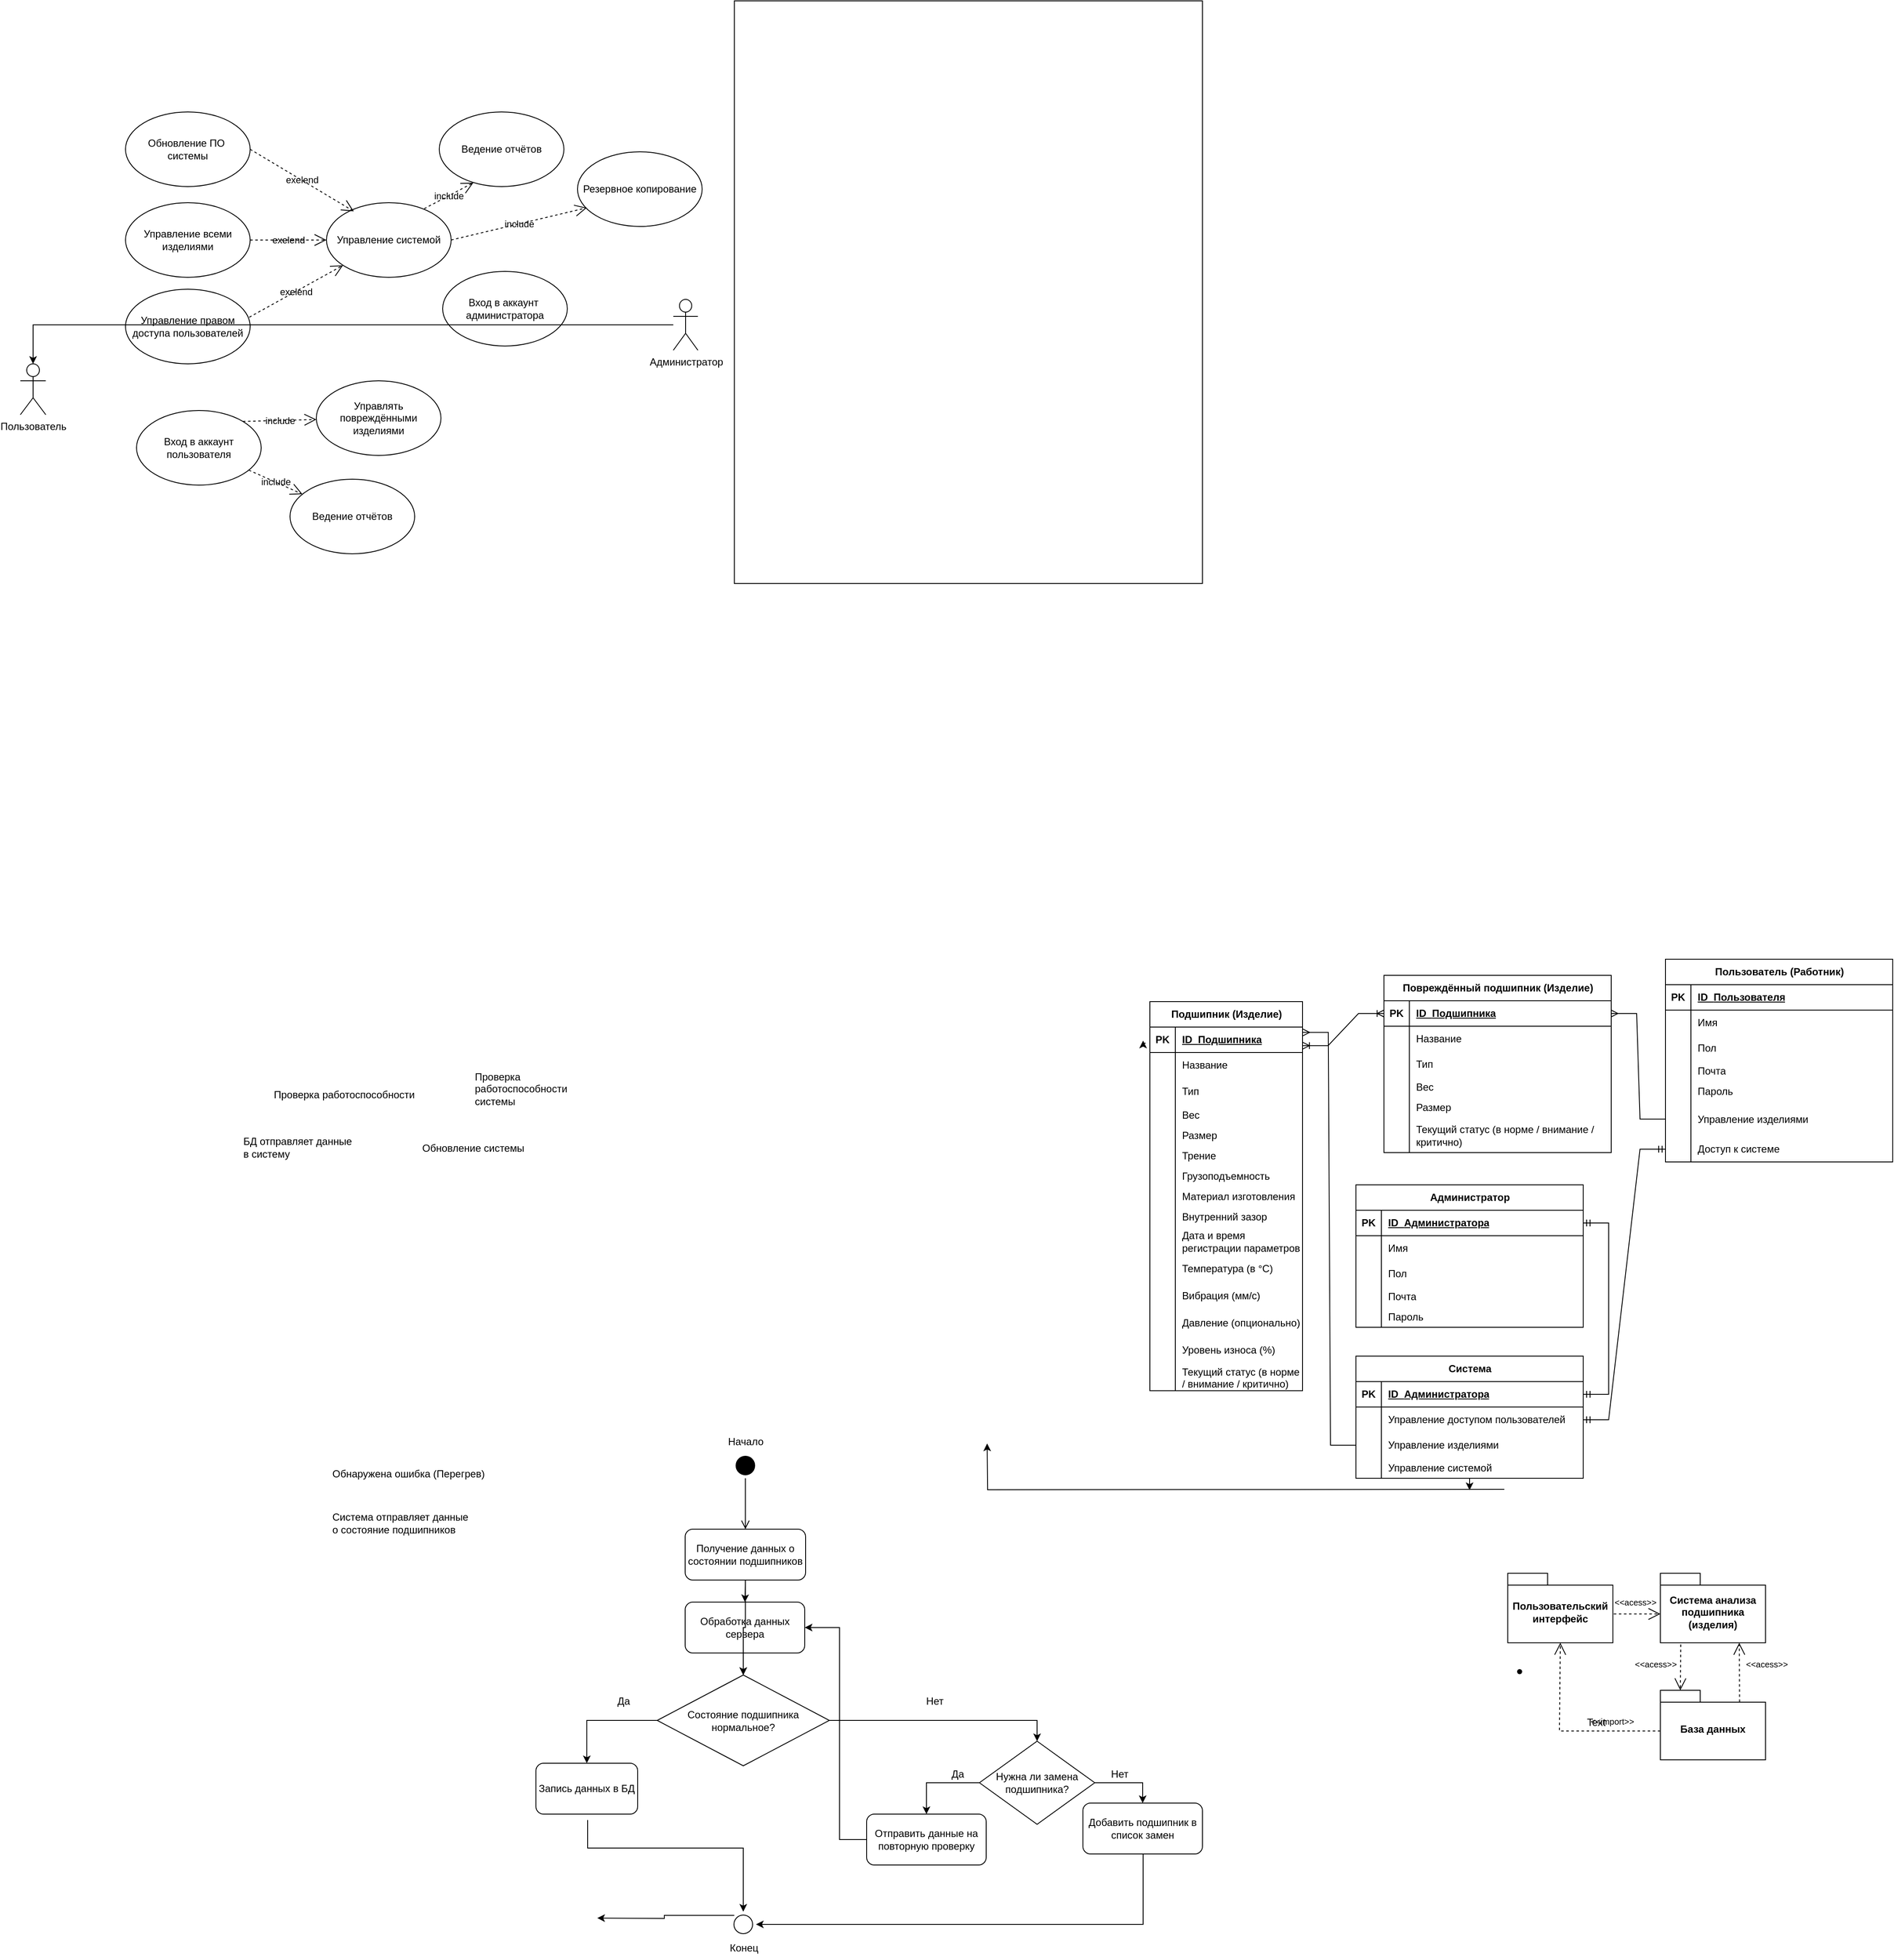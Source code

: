 <mxfile version="27.1.4">
  <diagram name="Страница — 1" id="sjX6we8WSBwKFclhdS3Y">
    <mxGraphModel dx="3280" dy="2098" grid="0" gridSize="10" guides="1" tooltips="1" connect="1" arrows="1" fold="1" page="0" pageScale="1" pageWidth="827" pageHeight="1169" background="light-dark(#FFFFFF,#FFFFFF)" math="0" shadow="0">
      <root>
        <mxCell id="0" />
        <mxCell id="1" parent="0" />
        <mxCell id="w76kFxIlt3MSEbVu-9mh-78" value="&lt;span&gt;Подшипник&amp;nbsp;(Изделие)&lt;/span&gt;" style="shape=table;startSize=30;container=1;collapsible=1;childLayout=tableLayout;fixedRows=1;rowLines=0;fontStyle=1;align=center;resizeLast=1;html=1;fillColor=none;fontColor=light-dark(#000000,#000000);labelBorderColor=none;textShadow=0;strokeColor=light-dark(#000000,#000000);swimlaneFillColor=none;strokeWidth=1;swimlaneLine=1;" parent="1" vertex="1">
          <mxGeometry x="-2" y="78" width="180" height="458.75" as="geometry" />
        </mxCell>
        <mxCell id="w76kFxIlt3MSEbVu-9mh-79" value="" style="shape=tableRow;horizontal=0;startSize=0;swimlaneHead=0;swimlaneBody=0;fillColor=none;collapsible=0;dropTarget=0;points=[[0,0.5],[1,0.5]];portConstraint=eastwest;top=0;left=0;right=0;bottom=1;strokeColor=light-dark(#000000,#000000);" parent="w76kFxIlt3MSEbVu-9mh-78" vertex="1">
          <mxGeometry y="30" width="180" height="30" as="geometry" />
        </mxCell>
        <mxCell id="w76kFxIlt3MSEbVu-9mh-80" value="PK" style="shape=partialRectangle;connectable=0;fillColor=none;top=0;left=0;bottom=0;right=0;fontStyle=1;overflow=hidden;whiteSpace=wrap;html=1;fontColor=light-dark(#000000,#000000);" parent="w76kFxIlt3MSEbVu-9mh-79" vertex="1">
          <mxGeometry width="30" height="30" as="geometry">
            <mxRectangle width="30" height="30" as="alternateBounds" />
          </mxGeometry>
        </mxCell>
        <mxCell id="w76kFxIlt3MSEbVu-9mh-81" value="&lt;font style=&quot;&quot;&gt;&lt;font style=&quot;color: light-dark(rgb(0, 0, 0), rgb(0, 0, 0));&quot;&gt;ID_&lt;/font&gt;&lt;span style=&quot;text-align: center; text-wrap-mode: nowrap;&quot;&gt;&lt;font style=&quot;color: light-dark(rgb(0, 0, 0), rgb(0, 0, 0));&quot;&gt;Подшипника&lt;/font&gt;&lt;/span&gt;&lt;/font&gt;" style="shape=partialRectangle;connectable=0;fillColor=none;top=0;left=0;bottom=0;right=0;align=left;spacingLeft=6;fontStyle=5;overflow=hidden;whiteSpace=wrap;html=1;" parent="w76kFxIlt3MSEbVu-9mh-79" vertex="1">
          <mxGeometry x="30" width="150" height="30" as="geometry">
            <mxRectangle width="150" height="30" as="alternateBounds" />
          </mxGeometry>
        </mxCell>
        <mxCell id="w76kFxIlt3MSEbVu-9mh-82" value="" style="shape=tableRow;horizontal=0;startSize=0;swimlaneHead=0;swimlaneBody=0;fillColor=none;collapsible=0;dropTarget=0;points=[[0,0.5],[1,0.5]];portConstraint=eastwest;top=0;left=0;right=0;bottom=0;" parent="w76kFxIlt3MSEbVu-9mh-78" vertex="1">
          <mxGeometry y="60" width="180" height="30" as="geometry" />
        </mxCell>
        <mxCell id="w76kFxIlt3MSEbVu-9mh-83" value="" style="shape=partialRectangle;connectable=0;fillColor=none;top=0;left=0;bottom=0;right=0;editable=1;overflow=hidden;whiteSpace=wrap;html=1;" parent="w76kFxIlt3MSEbVu-9mh-82" vertex="1">
          <mxGeometry width="30" height="30" as="geometry">
            <mxRectangle width="30" height="30" as="alternateBounds" />
          </mxGeometry>
        </mxCell>
        <mxCell id="w76kFxIlt3MSEbVu-9mh-84" value="&lt;font style=&quot;color: light-dark(rgb(0, 0, 0), rgb(0, 0, 0));&quot;&gt;Название&lt;/font&gt;" style="shape=partialRectangle;connectable=0;fillColor=none;top=0;left=0;bottom=0;right=0;align=left;spacingLeft=6;overflow=hidden;whiteSpace=wrap;html=1;strokeColor=light-dark(#000000,#000000);" parent="w76kFxIlt3MSEbVu-9mh-82" vertex="1">
          <mxGeometry x="30" width="150" height="30" as="geometry">
            <mxRectangle width="150" height="30" as="alternateBounds" />
          </mxGeometry>
        </mxCell>
        <mxCell id="w76kFxIlt3MSEbVu-9mh-85" value="" style="shape=tableRow;horizontal=0;startSize=0;swimlaneHead=0;swimlaneBody=0;fillColor=none;collapsible=0;dropTarget=0;points=[[0,0.5],[1,0.5]];portConstraint=eastwest;top=0;left=0;right=0;bottom=0;" parent="w76kFxIlt3MSEbVu-9mh-78" vertex="1">
          <mxGeometry y="90" width="180" height="32" as="geometry" />
        </mxCell>
        <mxCell id="w76kFxIlt3MSEbVu-9mh-86" value="" style="shape=partialRectangle;connectable=0;fillColor=none;top=0;left=0;bottom=0;right=0;editable=1;overflow=hidden;whiteSpace=wrap;html=1;" parent="w76kFxIlt3MSEbVu-9mh-85" vertex="1">
          <mxGeometry width="30" height="32" as="geometry">
            <mxRectangle width="30" height="32" as="alternateBounds" />
          </mxGeometry>
        </mxCell>
        <mxCell id="w76kFxIlt3MSEbVu-9mh-87" value="&lt;font style=&quot;color: light-dark(rgb(0, 0, 0), rgb(0, 0, 0));&quot;&gt;Тип&lt;/font&gt;" style="shape=partialRectangle;connectable=0;fillColor=none;top=0;left=0;bottom=0;right=0;align=left;spacingLeft=6;overflow=hidden;whiteSpace=wrap;html=1;strokeColor=light-dark(#000000,#000000);" parent="w76kFxIlt3MSEbVu-9mh-85" vertex="1">
          <mxGeometry x="30" width="150" height="32" as="geometry">
            <mxRectangle width="150" height="32" as="alternateBounds" />
          </mxGeometry>
        </mxCell>
        <mxCell id="w76kFxIlt3MSEbVu-9mh-88" value="" style="shape=tableRow;horizontal=0;startSize=0;swimlaneHead=0;swimlaneBody=0;fillColor=none;collapsible=0;dropTarget=0;points=[[0,0.5],[1,0.5]];portConstraint=eastwest;top=0;left=0;right=0;bottom=0;" parent="w76kFxIlt3MSEbVu-9mh-78" vertex="1">
          <mxGeometry y="122" width="180" height="24" as="geometry" />
        </mxCell>
        <mxCell id="w76kFxIlt3MSEbVu-9mh-89" value="" style="shape=partialRectangle;connectable=0;fillColor=none;top=0;left=0;bottom=0;right=0;editable=1;overflow=hidden;whiteSpace=wrap;html=1;" parent="w76kFxIlt3MSEbVu-9mh-88" vertex="1">
          <mxGeometry width="30" height="24" as="geometry">
            <mxRectangle width="30" height="24" as="alternateBounds" />
          </mxGeometry>
        </mxCell>
        <mxCell id="w76kFxIlt3MSEbVu-9mh-90" value="&lt;font style=&quot;color: light-dark(rgb(0, 0, 0), rgb(0, 0, 0));&quot;&gt;Вес&lt;/font&gt;" style="shape=partialRectangle;connectable=0;fillColor=none;top=0;left=0;bottom=0;right=0;align=left;spacingLeft=6;overflow=hidden;whiteSpace=wrap;html=1;strokeColor=light-dark(#000000,#000000);" parent="w76kFxIlt3MSEbVu-9mh-88" vertex="1">
          <mxGeometry x="30" width="150" height="24" as="geometry">
            <mxRectangle width="150" height="24" as="alternateBounds" />
          </mxGeometry>
        </mxCell>
        <mxCell id="w76kFxIlt3MSEbVu-9mh-110" value="" style="shape=tableRow;horizontal=0;startSize=0;swimlaneHead=0;swimlaneBody=0;fillColor=none;collapsible=0;dropTarget=0;points=[[0,0.5],[1,0.5]];portConstraint=eastwest;top=0;left=0;right=0;bottom=0;" parent="w76kFxIlt3MSEbVu-9mh-78" vertex="1">
          <mxGeometry y="146" width="180" height="24" as="geometry" />
        </mxCell>
        <mxCell id="w76kFxIlt3MSEbVu-9mh-111" value="" style="shape=partialRectangle;connectable=0;fillColor=none;top=0;left=0;bottom=0;right=0;editable=1;overflow=hidden;whiteSpace=wrap;html=1;" parent="w76kFxIlt3MSEbVu-9mh-110" vertex="1">
          <mxGeometry width="30" height="24" as="geometry">
            <mxRectangle width="30" height="24" as="alternateBounds" />
          </mxGeometry>
        </mxCell>
        <mxCell id="w76kFxIlt3MSEbVu-9mh-112" value="&lt;font style=&quot;color: light-dark(rgb(0, 0, 0), rgb(0, 0, 0));&quot;&gt;Размер&amp;nbsp;&lt;/font&gt;" style="shape=partialRectangle;connectable=0;fillColor=none;top=0;left=0;bottom=0;right=0;align=left;spacingLeft=6;overflow=hidden;whiteSpace=wrap;html=1;strokeColor=light-dark(#000000,#000000);" parent="w76kFxIlt3MSEbVu-9mh-110" vertex="1">
          <mxGeometry x="30" width="150" height="24" as="geometry">
            <mxRectangle width="150" height="24" as="alternateBounds" />
          </mxGeometry>
        </mxCell>
        <mxCell id="w76kFxIlt3MSEbVu-9mh-113" value="" style="shape=tableRow;horizontal=0;startSize=0;swimlaneHead=0;swimlaneBody=0;fillColor=none;collapsible=0;dropTarget=0;points=[[0,0.5],[1,0.5]];portConstraint=eastwest;top=0;left=0;right=0;bottom=0;" parent="w76kFxIlt3MSEbVu-9mh-78" vertex="1">
          <mxGeometry y="170" width="180" height="24" as="geometry" />
        </mxCell>
        <mxCell id="w76kFxIlt3MSEbVu-9mh-114" value="" style="shape=partialRectangle;connectable=0;fillColor=none;top=0;left=0;bottom=0;right=0;editable=1;overflow=hidden;whiteSpace=wrap;html=1;" parent="w76kFxIlt3MSEbVu-9mh-113" vertex="1">
          <mxGeometry width="30" height="24" as="geometry">
            <mxRectangle width="30" height="24" as="alternateBounds" />
          </mxGeometry>
        </mxCell>
        <mxCell id="w76kFxIlt3MSEbVu-9mh-115" value="&lt;font style=&quot;color: light-dark(rgb(0, 0, 0), rgb(0, 0, 0));&quot;&gt;Трение&lt;/font&gt;" style="shape=partialRectangle;connectable=0;fillColor=none;top=0;left=0;bottom=0;right=0;align=left;spacingLeft=6;overflow=hidden;whiteSpace=wrap;html=1;strokeColor=light-dark(#000000,#000000);" parent="w76kFxIlt3MSEbVu-9mh-113" vertex="1">
          <mxGeometry x="30" width="150" height="24" as="geometry">
            <mxRectangle width="150" height="24" as="alternateBounds" />
          </mxGeometry>
        </mxCell>
        <mxCell id="w76kFxIlt3MSEbVu-9mh-116" value="" style="shape=tableRow;horizontal=0;startSize=0;swimlaneHead=0;swimlaneBody=0;fillColor=none;collapsible=0;dropTarget=0;points=[[0,0.5],[1,0.5]];portConstraint=eastwest;top=0;left=0;right=0;bottom=0;" parent="w76kFxIlt3MSEbVu-9mh-78" vertex="1">
          <mxGeometry y="194" width="180" height="24" as="geometry" />
        </mxCell>
        <mxCell id="w76kFxIlt3MSEbVu-9mh-117" value="" style="shape=partialRectangle;connectable=0;fillColor=none;top=0;left=0;bottom=0;right=0;editable=1;overflow=hidden;whiteSpace=wrap;html=1;" parent="w76kFxIlt3MSEbVu-9mh-116" vertex="1">
          <mxGeometry width="30" height="24" as="geometry">
            <mxRectangle width="30" height="24" as="alternateBounds" />
          </mxGeometry>
        </mxCell>
        <mxCell id="w76kFxIlt3MSEbVu-9mh-118" value="&lt;font style=&quot;color: light-dark(rgb(0, 0, 0), rgb(0, 0, 0));&quot;&gt;Грузоподъемность&lt;/font&gt;" style="shape=partialRectangle;connectable=0;fillColor=none;top=0;left=0;bottom=0;right=0;align=left;spacingLeft=6;overflow=hidden;whiteSpace=wrap;html=1;strokeColor=light-dark(#000000,#000000);" parent="w76kFxIlt3MSEbVu-9mh-116" vertex="1">
          <mxGeometry x="30" width="150" height="24" as="geometry">
            <mxRectangle width="150" height="24" as="alternateBounds" />
          </mxGeometry>
        </mxCell>
        <mxCell id="w76kFxIlt3MSEbVu-9mh-119" value="" style="shape=tableRow;horizontal=0;startSize=0;swimlaneHead=0;swimlaneBody=0;fillColor=none;collapsible=0;dropTarget=0;points=[[0,0.5],[1,0.5]];portConstraint=eastwest;top=0;left=0;right=0;bottom=0;" parent="w76kFxIlt3MSEbVu-9mh-78" vertex="1">
          <mxGeometry y="218" width="180" height="24" as="geometry" />
        </mxCell>
        <mxCell id="w76kFxIlt3MSEbVu-9mh-120" value="" style="shape=partialRectangle;connectable=0;fillColor=none;top=0;left=0;bottom=0;right=0;editable=1;overflow=hidden;whiteSpace=wrap;html=1;" parent="w76kFxIlt3MSEbVu-9mh-119" vertex="1">
          <mxGeometry width="30" height="24" as="geometry">
            <mxRectangle width="30" height="24" as="alternateBounds" />
          </mxGeometry>
        </mxCell>
        <mxCell id="w76kFxIlt3MSEbVu-9mh-121" value="&lt;font style=&quot;color: light-dark(rgb(0, 0, 0), rgb(0, 0, 0));&quot;&gt;Материал изготовления&lt;/font&gt;" style="shape=partialRectangle;connectable=0;fillColor=none;top=0;left=0;bottom=0;right=0;align=left;spacingLeft=6;overflow=hidden;whiteSpace=wrap;html=1;strokeColor=light-dark(#000000,#000000);" parent="w76kFxIlt3MSEbVu-9mh-119" vertex="1">
          <mxGeometry x="30" width="150" height="24" as="geometry">
            <mxRectangle width="150" height="24" as="alternateBounds" />
          </mxGeometry>
        </mxCell>
        <mxCell id="w76kFxIlt3MSEbVu-9mh-122" value="" style="shape=tableRow;horizontal=0;startSize=0;swimlaneHead=0;swimlaneBody=0;fillColor=none;collapsible=0;dropTarget=0;points=[[0,0.5],[1,0.5]];portConstraint=eastwest;top=0;left=0;right=0;bottom=0;" parent="w76kFxIlt3MSEbVu-9mh-78" vertex="1">
          <mxGeometry y="242" width="180" height="24" as="geometry" />
        </mxCell>
        <mxCell id="w76kFxIlt3MSEbVu-9mh-123" value="" style="shape=partialRectangle;connectable=0;fillColor=none;top=0;left=0;bottom=0;right=0;editable=1;overflow=hidden;whiteSpace=wrap;html=1;" parent="w76kFxIlt3MSEbVu-9mh-122" vertex="1">
          <mxGeometry width="30" height="24" as="geometry">
            <mxRectangle width="30" height="24" as="alternateBounds" />
          </mxGeometry>
        </mxCell>
        <mxCell id="w76kFxIlt3MSEbVu-9mh-124" value="&lt;font style=&quot;color: light-dark(rgb(0, 0, 0), rgb(0, 0, 0));&quot;&gt;Внутренний зазор&lt;/font&gt;" style="shape=partialRectangle;connectable=0;fillColor=none;top=0;left=0;bottom=0;right=0;align=left;spacingLeft=6;overflow=hidden;whiteSpace=wrap;html=1;strokeColor=light-dark(#000000,#000000);" parent="w76kFxIlt3MSEbVu-9mh-122" vertex="1">
          <mxGeometry x="30" width="150" height="24" as="geometry">
            <mxRectangle width="150" height="24" as="alternateBounds" />
          </mxGeometry>
        </mxCell>
        <mxCell id="w76kFxIlt3MSEbVu-9mh-153" value="" style="shape=tableRow;horizontal=0;startSize=0;swimlaneHead=0;swimlaneBody=0;fillColor=none;collapsible=0;dropTarget=0;points=[[0,0.5],[1,0.5]];portConstraint=eastwest;top=0;left=0;right=0;bottom=0;" parent="w76kFxIlt3MSEbVu-9mh-78" vertex="1">
          <mxGeometry y="266" width="180" height="33" as="geometry" />
        </mxCell>
        <mxCell id="w76kFxIlt3MSEbVu-9mh-154" value="" style="shape=partialRectangle;connectable=0;fillColor=none;top=0;left=0;bottom=0;right=0;editable=1;overflow=hidden;whiteSpace=wrap;html=1;" parent="w76kFxIlt3MSEbVu-9mh-153" vertex="1">
          <mxGeometry width="30" height="33" as="geometry">
            <mxRectangle width="30" height="33" as="alternateBounds" />
          </mxGeometry>
        </mxCell>
        <mxCell id="w76kFxIlt3MSEbVu-9mh-155" value="&lt;font style=&quot;color: light-dark(rgb(0, 0, 0), rgb(0, 0, 0));&quot;&gt;Дата и время регистрации параметров&lt;/font&gt;" style="shape=partialRectangle;connectable=0;fillColor=none;top=0;left=0;bottom=0;right=0;align=left;spacingLeft=6;overflow=hidden;whiteSpace=wrap;html=1;strokeColor=light-dark(#000000,#000000);" parent="w76kFxIlt3MSEbVu-9mh-153" vertex="1">
          <mxGeometry x="30" width="150" height="33" as="geometry">
            <mxRectangle width="150" height="33" as="alternateBounds" />
          </mxGeometry>
        </mxCell>
        <mxCell id="w76kFxIlt3MSEbVu-9mh-165" value="" style="shape=tableRow;horizontal=0;startSize=0;swimlaneHead=0;swimlaneBody=0;fillColor=none;collapsible=0;dropTarget=0;points=[[0,0.5],[1,0.5]];portConstraint=eastwest;top=0;left=0;right=0;bottom=0;" parent="w76kFxIlt3MSEbVu-9mh-78" vertex="1">
          <mxGeometry y="299" width="180" height="32" as="geometry" />
        </mxCell>
        <mxCell id="w76kFxIlt3MSEbVu-9mh-166" value="" style="shape=partialRectangle;connectable=0;fillColor=none;top=0;left=0;bottom=0;right=0;editable=1;overflow=hidden;whiteSpace=wrap;html=1;" parent="w76kFxIlt3MSEbVu-9mh-165" vertex="1">
          <mxGeometry width="30" height="32" as="geometry">
            <mxRectangle width="30" height="32" as="alternateBounds" />
          </mxGeometry>
        </mxCell>
        <mxCell id="w76kFxIlt3MSEbVu-9mh-167" value="&lt;font style=&quot;color: light-dark(rgb(0, 0, 0), rgb(0, 0, 0));&quot;&gt;Температура (в °C)&lt;/font&gt;" style="shape=partialRectangle;connectable=0;fillColor=none;top=0;left=0;bottom=0;right=0;align=left;spacingLeft=6;overflow=hidden;whiteSpace=wrap;html=1;strokeColor=light-dark(#000000,#000000);" parent="w76kFxIlt3MSEbVu-9mh-165" vertex="1">
          <mxGeometry x="30" width="150" height="32" as="geometry">
            <mxRectangle width="150" height="32" as="alternateBounds" />
          </mxGeometry>
        </mxCell>
        <mxCell id="w76kFxIlt3MSEbVu-9mh-202" value="" style="shape=tableRow;horizontal=0;startSize=0;swimlaneHead=0;swimlaneBody=0;fillColor=none;collapsible=0;dropTarget=0;points=[[0,0.5],[1,0.5]];portConstraint=eastwest;top=0;left=0;right=0;bottom=0;" parent="w76kFxIlt3MSEbVu-9mh-78" vertex="1">
          <mxGeometry y="331" width="180" height="32" as="geometry" />
        </mxCell>
        <mxCell id="w76kFxIlt3MSEbVu-9mh-203" value="" style="shape=partialRectangle;connectable=0;fillColor=none;top=0;left=0;bottom=0;right=0;editable=1;overflow=hidden;whiteSpace=wrap;html=1;" parent="w76kFxIlt3MSEbVu-9mh-202" vertex="1">
          <mxGeometry width="30" height="32" as="geometry">
            <mxRectangle width="30" height="32" as="alternateBounds" />
          </mxGeometry>
        </mxCell>
        <mxCell id="w76kFxIlt3MSEbVu-9mh-204" value="&lt;font style=&quot;color: light-dark(rgb(0, 0, 0), rgb(0, 0, 0));&quot;&gt;Вибрация (мм/с)&lt;/font&gt;" style="shape=partialRectangle;connectable=0;fillColor=none;top=0;left=0;bottom=0;right=0;align=left;spacingLeft=6;overflow=hidden;whiteSpace=wrap;html=1;strokeColor=light-dark(#000000,#000000);" parent="w76kFxIlt3MSEbVu-9mh-202" vertex="1">
          <mxGeometry x="30" width="150" height="32" as="geometry">
            <mxRectangle width="150" height="32" as="alternateBounds" />
          </mxGeometry>
        </mxCell>
        <mxCell id="w76kFxIlt3MSEbVu-9mh-205" value="" style="shape=tableRow;horizontal=0;startSize=0;swimlaneHead=0;swimlaneBody=0;fillColor=none;collapsible=0;dropTarget=0;points=[[0,0.5],[1,0.5]];portConstraint=eastwest;top=0;left=0;right=0;bottom=0;" parent="w76kFxIlt3MSEbVu-9mh-78" vertex="1">
          <mxGeometry y="363" width="180" height="32" as="geometry" />
        </mxCell>
        <mxCell id="w76kFxIlt3MSEbVu-9mh-206" value="" style="shape=partialRectangle;connectable=0;fillColor=none;top=0;left=0;bottom=0;right=0;editable=1;overflow=hidden;whiteSpace=wrap;html=1;" parent="w76kFxIlt3MSEbVu-9mh-205" vertex="1">
          <mxGeometry width="30" height="32" as="geometry">
            <mxRectangle width="30" height="32" as="alternateBounds" />
          </mxGeometry>
        </mxCell>
        <mxCell id="w76kFxIlt3MSEbVu-9mh-207" value="&lt;font style=&quot;color: light-dark(rgb(0, 0, 0), rgb(0, 0, 0));&quot;&gt;Давление (опционально)&lt;/font&gt;" style="shape=partialRectangle;connectable=0;fillColor=none;top=0;left=0;bottom=0;right=0;align=left;spacingLeft=6;overflow=hidden;whiteSpace=wrap;html=1;strokeColor=light-dark(#000000,#000000);" parent="w76kFxIlt3MSEbVu-9mh-205" vertex="1">
          <mxGeometry x="30" width="150" height="32" as="geometry">
            <mxRectangle width="150" height="32" as="alternateBounds" />
          </mxGeometry>
        </mxCell>
        <mxCell id="w76kFxIlt3MSEbVu-9mh-248" value="" style="shape=tableRow;horizontal=0;startSize=0;swimlaneHead=0;swimlaneBody=0;fillColor=none;collapsible=0;dropTarget=0;points=[[0,0.5],[1,0.5]];portConstraint=eastwest;top=0;left=0;right=0;bottom=0;" parent="w76kFxIlt3MSEbVu-9mh-78" vertex="1">
          <mxGeometry y="395" width="180" height="32" as="geometry" />
        </mxCell>
        <mxCell id="w76kFxIlt3MSEbVu-9mh-249" value="" style="shape=partialRectangle;connectable=0;fillColor=none;top=0;left=0;bottom=0;right=0;editable=1;overflow=hidden;whiteSpace=wrap;html=1;" parent="w76kFxIlt3MSEbVu-9mh-248" vertex="1">
          <mxGeometry width="30" height="32" as="geometry">
            <mxRectangle width="30" height="32" as="alternateBounds" />
          </mxGeometry>
        </mxCell>
        <mxCell id="w76kFxIlt3MSEbVu-9mh-250" value="&lt;font style=&quot;color: light-dark(rgb(0, 0, 0), rgb(0, 0, 0));&quot;&gt;Уровень износа (%)&lt;/font&gt;" style="shape=partialRectangle;connectable=0;fillColor=none;top=0;left=0;bottom=0;right=0;align=left;spacingLeft=6;overflow=hidden;whiteSpace=wrap;html=1;strokeColor=light-dark(#000000,#000000);" parent="w76kFxIlt3MSEbVu-9mh-248" vertex="1">
          <mxGeometry x="30" width="150" height="32" as="geometry">
            <mxRectangle width="150" height="32" as="alternateBounds" />
          </mxGeometry>
        </mxCell>
        <mxCell id="w76kFxIlt3MSEbVu-9mh-251" value="" style="shape=tableRow;horizontal=0;startSize=0;swimlaneHead=0;swimlaneBody=0;fillColor=none;collapsible=0;dropTarget=0;points=[[0,0.5],[1,0.5]];portConstraint=eastwest;top=0;left=0;right=0;bottom=0;" parent="w76kFxIlt3MSEbVu-9mh-78" vertex="1">
          <mxGeometry y="427" width="180" height="32" as="geometry" />
        </mxCell>
        <mxCell id="w76kFxIlt3MSEbVu-9mh-252" value="" style="shape=partialRectangle;connectable=0;fillColor=none;top=0;left=0;bottom=0;right=0;editable=1;overflow=hidden;whiteSpace=wrap;html=1;" parent="w76kFxIlt3MSEbVu-9mh-251" vertex="1">
          <mxGeometry width="30" height="32" as="geometry">
            <mxRectangle width="30" height="32" as="alternateBounds" />
          </mxGeometry>
        </mxCell>
        <mxCell id="w76kFxIlt3MSEbVu-9mh-253" value="&lt;font style=&quot;color: light-dark(rgb(0, 0, 0), rgb(0, 0, 0));&quot;&gt;Текущий статус (в норме / внимание / критично)&lt;/font&gt;" style="shape=partialRectangle;connectable=0;fillColor=none;top=0;left=0;bottom=0;right=0;align=left;spacingLeft=6;overflow=hidden;whiteSpace=wrap;html=1;strokeColor=light-dark(#000000,#000000);" parent="w76kFxIlt3MSEbVu-9mh-251" vertex="1">
          <mxGeometry x="30" width="150" height="32" as="geometry">
            <mxRectangle width="150" height="32" as="alternateBounds" />
          </mxGeometry>
        </mxCell>
        <mxCell id="w76kFxIlt3MSEbVu-9mh-125" value="&lt;span&gt;Повреждённый подшипник&amp;nbsp;(Изделие)&lt;/span&gt;" style="shape=table;startSize=30;container=1;collapsible=1;childLayout=tableLayout;fixedRows=1;rowLines=0;fontStyle=1;align=center;resizeLast=1;html=1;fillColor=none;fontColor=light-dark(#000000,#000000);labelBorderColor=none;textShadow=0;strokeColor=light-dark(#000000,#000000);swimlaneFillColor=none;" parent="1" vertex="1">
          <mxGeometry x="274" y="47" width="268" height="209" as="geometry" />
        </mxCell>
        <mxCell id="w76kFxIlt3MSEbVu-9mh-126" value="" style="shape=tableRow;horizontal=0;startSize=0;swimlaneHead=0;swimlaneBody=0;fillColor=none;collapsible=0;dropTarget=0;points=[[0,0.5],[1,0.5]];portConstraint=eastwest;top=0;left=0;right=0;bottom=1;strokeColor=light-dark(#000000,#000000);" parent="w76kFxIlt3MSEbVu-9mh-125" vertex="1">
          <mxGeometry y="30" width="268" height="30" as="geometry" />
        </mxCell>
        <mxCell id="w76kFxIlt3MSEbVu-9mh-127" value="PK" style="shape=partialRectangle;connectable=0;fillColor=none;top=0;left=0;bottom=0;right=0;fontStyle=1;overflow=hidden;whiteSpace=wrap;html=1;fontColor=light-dark(#000000,#000000);" parent="w76kFxIlt3MSEbVu-9mh-126" vertex="1">
          <mxGeometry width="30" height="30" as="geometry">
            <mxRectangle width="30" height="30" as="alternateBounds" />
          </mxGeometry>
        </mxCell>
        <mxCell id="w76kFxIlt3MSEbVu-9mh-128" value="&lt;font style=&quot;&quot;&gt;&lt;font style=&quot;color: light-dark(rgb(0, 0, 0), rgb(0, 0, 0));&quot;&gt;ID_&lt;/font&gt;&lt;span style=&quot;text-align: center; text-wrap-mode: nowrap;&quot;&gt;&lt;font style=&quot;color: light-dark(rgb(0, 0, 0), rgb(0, 0, 0));&quot;&gt;Подшипника&lt;/font&gt;&lt;/span&gt;&lt;/font&gt;" style="shape=partialRectangle;connectable=0;fillColor=none;top=0;left=0;bottom=0;right=0;align=left;spacingLeft=6;fontStyle=5;overflow=hidden;whiteSpace=wrap;html=1;" parent="w76kFxIlt3MSEbVu-9mh-126" vertex="1">
          <mxGeometry x="30" width="238" height="30" as="geometry">
            <mxRectangle width="238" height="30" as="alternateBounds" />
          </mxGeometry>
        </mxCell>
        <mxCell id="w76kFxIlt3MSEbVu-9mh-129" value="" style="shape=tableRow;horizontal=0;startSize=0;swimlaneHead=0;swimlaneBody=0;fillColor=none;collapsible=0;dropTarget=0;points=[[0,0.5],[1,0.5]];portConstraint=eastwest;top=0;left=0;right=0;bottom=0;" parent="w76kFxIlt3MSEbVu-9mh-125" vertex="1">
          <mxGeometry y="60" width="268" height="30" as="geometry" />
        </mxCell>
        <mxCell id="w76kFxIlt3MSEbVu-9mh-130" value="" style="shape=partialRectangle;connectable=0;fillColor=none;top=0;left=0;bottom=0;right=0;editable=1;overflow=hidden;whiteSpace=wrap;html=1;" parent="w76kFxIlt3MSEbVu-9mh-129" vertex="1">
          <mxGeometry width="30" height="30" as="geometry">
            <mxRectangle width="30" height="30" as="alternateBounds" />
          </mxGeometry>
        </mxCell>
        <mxCell id="w76kFxIlt3MSEbVu-9mh-131" value="&lt;font style=&quot;color: light-dark(rgb(0, 0, 0), rgb(0, 0, 0));&quot;&gt;Название&lt;/font&gt;" style="shape=partialRectangle;connectable=0;fillColor=none;top=0;left=0;bottom=0;right=0;align=left;spacingLeft=6;overflow=hidden;whiteSpace=wrap;html=1;strokeColor=light-dark(#000000,#000000);" parent="w76kFxIlt3MSEbVu-9mh-129" vertex="1">
          <mxGeometry x="30" width="238" height="30" as="geometry">
            <mxRectangle width="238" height="30" as="alternateBounds" />
          </mxGeometry>
        </mxCell>
        <mxCell id="w76kFxIlt3MSEbVu-9mh-132" value="" style="shape=tableRow;horizontal=0;startSize=0;swimlaneHead=0;swimlaneBody=0;fillColor=none;collapsible=0;dropTarget=0;points=[[0,0.5],[1,0.5]];portConstraint=eastwest;top=0;left=0;right=0;bottom=0;" parent="w76kFxIlt3MSEbVu-9mh-125" vertex="1">
          <mxGeometry y="90" width="268" height="30" as="geometry" />
        </mxCell>
        <mxCell id="w76kFxIlt3MSEbVu-9mh-133" value="" style="shape=partialRectangle;connectable=0;fillColor=none;top=0;left=0;bottom=0;right=0;editable=1;overflow=hidden;whiteSpace=wrap;html=1;" parent="w76kFxIlt3MSEbVu-9mh-132" vertex="1">
          <mxGeometry width="30" height="30" as="geometry">
            <mxRectangle width="30" height="30" as="alternateBounds" />
          </mxGeometry>
        </mxCell>
        <mxCell id="w76kFxIlt3MSEbVu-9mh-134" value="&lt;font style=&quot;color: light-dark(rgb(0, 0, 0), rgb(0, 0, 0));&quot;&gt;Тип&lt;/font&gt;" style="shape=partialRectangle;connectable=0;fillColor=none;top=0;left=0;bottom=0;right=0;align=left;spacingLeft=6;overflow=hidden;whiteSpace=wrap;html=1;strokeColor=light-dark(#000000,#000000);" parent="w76kFxIlt3MSEbVu-9mh-132" vertex="1">
          <mxGeometry x="30" width="238" height="30" as="geometry">
            <mxRectangle width="238" height="30" as="alternateBounds" />
          </mxGeometry>
        </mxCell>
        <mxCell id="w76kFxIlt3MSEbVu-9mh-135" value="" style="shape=tableRow;horizontal=0;startSize=0;swimlaneHead=0;swimlaneBody=0;fillColor=none;collapsible=0;dropTarget=0;points=[[0,0.5],[1,0.5]];portConstraint=eastwest;top=0;left=0;right=0;bottom=0;" parent="w76kFxIlt3MSEbVu-9mh-125" vertex="1">
          <mxGeometry y="120" width="268" height="24" as="geometry" />
        </mxCell>
        <mxCell id="w76kFxIlt3MSEbVu-9mh-136" value="" style="shape=partialRectangle;connectable=0;fillColor=none;top=0;left=0;bottom=0;right=0;editable=1;overflow=hidden;whiteSpace=wrap;html=1;" parent="w76kFxIlt3MSEbVu-9mh-135" vertex="1">
          <mxGeometry width="30" height="24" as="geometry">
            <mxRectangle width="30" height="24" as="alternateBounds" />
          </mxGeometry>
        </mxCell>
        <mxCell id="w76kFxIlt3MSEbVu-9mh-137" value="&lt;font style=&quot;color: light-dark(rgb(0, 0, 0), rgb(0, 0, 0));&quot;&gt;Вес&lt;/font&gt;" style="shape=partialRectangle;connectable=0;fillColor=none;top=0;left=0;bottom=0;right=0;align=left;spacingLeft=6;overflow=hidden;whiteSpace=wrap;html=1;strokeColor=light-dark(#000000,#000000);" parent="w76kFxIlt3MSEbVu-9mh-135" vertex="1">
          <mxGeometry x="30" width="238" height="24" as="geometry">
            <mxRectangle width="238" height="24" as="alternateBounds" />
          </mxGeometry>
        </mxCell>
        <mxCell id="w76kFxIlt3MSEbVu-9mh-138" value="" style="shape=tableRow;horizontal=0;startSize=0;swimlaneHead=0;swimlaneBody=0;fillColor=none;collapsible=0;dropTarget=0;points=[[0,0.5],[1,0.5]];portConstraint=eastwest;top=0;left=0;right=0;bottom=0;" parent="w76kFxIlt3MSEbVu-9mh-125" vertex="1">
          <mxGeometry y="144" width="268" height="24" as="geometry" />
        </mxCell>
        <mxCell id="w76kFxIlt3MSEbVu-9mh-139" value="" style="shape=partialRectangle;connectable=0;fillColor=none;top=0;left=0;bottom=0;right=0;editable=1;overflow=hidden;whiteSpace=wrap;html=1;" parent="w76kFxIlt3MSEbVu-9mh-138" vertex="1">
          <mxGeometry width="30" height="24" as="geometry">
            <mxRectangle width="30" height="24" as="alternateBounds" />
          </mxGeometry>
        </mxCell>
        <mxCell id="w76kFxIlt3MSEbVu-9mh-140" value="&lt;font style=&quot;color: light-dark(rgb(0, 0, 0), rgb(0, 0, 0));&quot;&gt;Размер&amp;nbsp;&lt;/font&gt;" style="shape=partialRectangle;connectable=0;fillColor=none;top=0;left=0;bottom=0;right=0;align=left;spacingLeft=6;overflow=hidden;whiteSpace=wrap;html=1;strokeColor=light-dark(#000000,#000000);" parent="w76kFxIlt3MSEbVu-9mh-138" vertex="1">
          <mxGeometry x="30" width="238" height="24" as="geometry">
            <mxRectangle width="238" height="24" as="alternateBounds" />
          </mxGeometry>
        </mxCell>
        <mxCell id="w76kFxIlt3MSEbVu-9mh-141" value="" style="shape=tableRow;horizontal=0;startSize=0;swimlaneHead=0;swimlaneBody=0;fillColor=none;collapsible=0;dropTarget=0;points=[[0,0.5],[1,0.5]];portConstraint=eastwest;top=0;left=0;right=0;bottom=0;strokeColor=light-dark(#000000,#000000);" parent="w76kFxIlt3MSEbVu-9mh-125" vertex="1">
          <mxGeometry y="168" width="268" height="41" as="geometry" />
        </mxCell>
        <mxCell id="w76kFxIlt3MSEbVu-9mh-142" value="" style="shape=partialRectangle;connectable=0;fillColor=none;top=0;left=0;bottom=0;right=0;editable=1;overflow=hidden;whiteSpace=wrap;html=1;" parent="w76kFxIlt3MSEbVu-9mh-141" vertex="1">
          <mxGeometry width="30" height="41" as="geometry">
            <mxRectangle width="30" height="41" as="alternateBounds" />
          </mxGeometry>
        </mxCell>
        <mxCell id="w76kFxIlt3MSEbVu-9mh-143" value="&lt;span&gt;&lt;font style=&quot;color: light-dark(rgb(0, 0, 0), rgb(0, 0, 0));&quot;&gt;Текущий статус (в норме / внимание / критично)&lt;/font&gt;&lt;/span&gt;" style="shape=partialRectangle;connectable=0;fillColor=none;top=0;left=0;bottom=0;right=0;align=left;spacingLeft=6;overflow=hidden;whiteSpace=wrap;html=1;strokeColor=light-dark(#000000,#000000);" parent="w76kFxIlt3MSEbVu-9mh-141" vertex="1">
          <mxGeometry x="30" width="238" height="41" as="geometry">
            <mxRectangle width="238" height="41" as="alternateBounds" />
          </mxGeometry>
        </mxCell>
        <mxCell id="sMY4QTTRwCRsrDG5eZQJ-2" value="" style="edgeStyle=entityRelationEdgeStyle;fontSize=12;html=1;endArrow=ERoneToMany;startArrow=ERoneToMany;rounded=0;fontColor=light-dark(#000000,#000000);exitX=1.001;exitY=0.73;exitDx=0;exitDy=0;strokeColor=light-dark(#000000,#000000);exitPerimeter=0;" edge="1" parent="1" source="w76kFxIlt3MSEbVu-9mh-79" target="w76kFxIlt3MSEbVu-9mh-126">
          <mxGeometry width="100" height="100" relative="1" as="geometry">
            <mxPoint x="230" y="356" as="sourcePoint" />
            <mxPoint x="330" y="256" as="targetPoint" />
          </mxGeometry>
        </mxCell>
        <mxCell id="sMY4QTTRwCRsrDG5eZQJ-23" style="edgeStyle=orthogonalEdgeStyle;rounded=0;orthogonalLoop=1;jettySize=auto;html=1;" edge="1" parent="1">
          <mxGeometry relative="1" as="geometry">
            <mxPoint x="416" y="653" as="sourcePoint" />
            <mxPoint x="-193.923" y="599" as="targetPoint" />
          </mxGeometry>
        </mxCell>
        <mxCell id="sMY4QTTRwCRsrDG5eZQJ-25" style="edgeStyle=orthogonalEdgeStyle;rounded=0;orthogonalLoop=1;jettySize=auto;html=1;" edge="1" parent="1">
          <mxGeometry relative="1" as="geometry">
            <mxPoint x="-10" y="124" as="targetPoint" />
            <mxPoint x="-7" y="127" as="sourcePoint" />
          </mxGeometry>
        </mxCell>
        <mxCell id="sMY4QTTRwCRsrDG5eZQJ-30" value="" style="edgeStyle=entityRelationEdgeStyle;fontSize=12;html=1;endArrow=ERmany;rounded=0;strokeColor=light-dark(#000000,#000000);exitX=0;exitY=0.5;exitDx=0;exitDy=0;entryX=1.002;entryY=0.21;entryDx=0;entryDy=0;entryPerimeter=0;" edge="1" parent="1" source="sMY4QTTRwCRsrDG5eZQJ-158" target="w76kFxIlt3MSEbVu-9mh-79">
          <mxGeometry width="100" height="100" relative="1" as="geometry">
            <mxPoint x="-60" y="435.0" as="sourcePoint" />
            <mxPoint x="-38" y="286" as="targetPoint" />
          </mxGeometry>
        </mxCell>
        <mxCell id="sMY4QTTRwCRsrDG5eZQJ-31" value="&lt;span&gt;Пользователь (Работник)&lt;/span&gt;" style="shape=table;startSize=30;container=1;collapsible=1;childLayout=tableLayout;fixedRows=1;rowLines=0;fontStyle=1;align=center;resizeLast=1;html=1;fillColor=none;fontColor=light-dark(#000000,#000000);labelBorderColor=none;textShadow=0;strokeColor=light-dark(#000000,#000000);swimlaneFillColor=none;" vertex="1" parent="1">
          <mxGeometry x="606" y="28" width="268" height="239" as="geometry" />
        </mxCell>
        <mxCell id="sMY4QTTRwCRsrDG5eZQJ-32" value="" style="shape=tableRow;horizontal=0;startSize=0;swimlaneHead=0;swimlaneBody=0;fillColor=none;collapsible=0;dropTarget=0;points=[[0,0.5],[1,0.5]];portConstraint=eastwest;top=0;left=0;right=0;bottom=1;strokeColor=light-dark(#000000,#000000);" vertex="1" parent="sMY4QTTRwCRsrDG5eZQJ-31">
          <mxGeometry y="30" width="268" height="30" as="geometry" />
        </mxCell>
        <mxCell id="sMY4QTTRwCRsrDG5eZQJ-33" value="PK" style="shape=partialRectangle;connectable=0;fillColor=none;top=0;left=0;bottom=0;right=0;fontStyle=1;overflow=hidden;whiteSpace=wrap;html=1;fontColor=light-dark(#000000,#000000);" vertex="1" parent="sMY4QTTRwCRsrDG5eZQJ-32">
          <mxGeometry width="30" height="30" as="geometry">
            <mxRectangle width="30" height="30" as="alternateBounds" />
          </mxGeometry>
        </mxCell>
        <mxCell id="sMY4QTTRwCRsrDG5eZQJ-34" value="&lt;div style=&quot;text-align: center;&quot;&gt;&lt;span style=&quot;color: light-dark(rgb(0, 0, 0), rgb(0, 0, 0)); background-color: transparent;&quot;&gt;ID_&lt;span style=&quot;text-wrap-mode: nowrap;&quot;&gt;Пользователя&lt;/span&gt;&lt;/span&gt;&lt;/div&gt;" style="shape=partialRectangle;connectable=0;fillColor=none;top=0;left=0;bottom=0;right=0;align=left;spacingLeft=6;fontStyle=5;overflow=hidden;whiteSpace=wrap;html=1;" vertex="1" parent="sMY4QTTRwCRsrDG5eZQJ-32">
          <mxGeometry x="30" width="238" height="30" as="geometry">
            <mxRectangle width="238" height="30" as="alternateBounds" />
          </mxGeometry>
        </mxCell>
        <mxCell id="sMY4QTTRwCRsrDG5eZQJ-35" value="" style="shape=tableRow;horizontal=0;startSize=0;swimlaneHead=0;swimlaneBody=0;fillColor=none;collapsible=0;dropTarget=0;points=[[0,0.5],[1,0.5]];portConstraint=eastwest;top=0;left=0;right=0;bottom=0;" vertex="1" parent="sMY4QTTRwCRsrDG5eZQJ-31">
          <mxGeometry y="60" width="268" height="30" as="geometry" />
        </mxCell>
        <mxCell id="sMY4QTTRwCRsrDG5eZQJ-36" value="" style="shape=partialRectangle;connectable=0;fillColor=none;top=0;left=0;bottom=0;right=0;editable=1;overflow=hidden;whiteSpace=wrap;html=1;" vertex="1" parent="sMY4QTTRwCRsrDG5eZQJ-35">
          <mxGeometry width="30" height="30" as="geometry">
            <mxRectangle width="30" height="30" as="alternateBounds" />
          </mxGeometry>
        </mxCell>
        <mxCell id="sMY4QTTRwCRsrDG5eZQJ-37" value="&lt;font style=&quot;color: light-dark(rgb(0, 0, 0), rgb(0, 0, 0));&quot;&gt;Имя&lt;/font&gt;" style="shape=partialRectangle;connectable=0;fillColor=none;top=0;left=0;bottom=0;right=0;align=left;spacingLeft=6;overflow=hidden;whiteSpace=wrap;html=1;strokeColor=light-dark(#000000,#000000);" vertex="1" parent="sMY4QTTRwCRsrDG5eZQJ-35">
          <mxGeometry x="30" width="238" height="30" as="geometry">
            <mxRectangle width="238" height="30" as="alternateBounds" />
          </mxGeometry>
        </mxCell>
        <mxCell id="sMY4QTTRwCRsrDG5eZQJ-38" value="" style="shape=tableRow;horizontal=0;startSize=0;swimlaneHead=0;swimlaneBody=0;fillColor=none;collapsible=0;dropTarget=0;points=[[0,0.5],[1,0.5]];portConstraint=eastwest;top=0;left=0;right=0;bottom=0;" vertex="1" parent="sMY4QTTRwCRsrDG5eZQJ-31">
          <mxGeometry y="90" width="268" height="30" as="geometry" />
        </mxCell>
        <mxCell id="sMY4QTTRwCRsrDG5eZQJ-39" value="" style="shape=partialRectangle;connectable=0;fillColor=none;top=0;left=0;bottom=0;right=0;editable=1;overflow=hidden;whiteSpace=wrap;html=1;" vertex="1" parent="sMY4QTTRwCRsrDG5eZQJ-38">
          <mxGeometry width="30" height="30" as="geometry">
            <mxRectangle width="30" height="30" as="alternateBounds" />
          </mxGeometry>
        </mxCell>
        <mxCell id="sMY4QTTRwCRsrDG5eZQJ-40" value="&lt;font style=&quot;color: light-dark(rgb(0, 0, 0), rgb(0, 0, 0));&quot;&gt;Пол&lt;/font&gt;" style="shape=partialRectangle;connectable=0;fillColor=none;top=0;left=0;bottom=0;right=0;align=left;spacingLeft=6;overflow=hidden;whiteSpace=wrap;html=1;strokeColor=light-dark(#000000,#000000);" vertex="1" parent="sMY4QTTRwCRsrDG5eZQJ-38">
          <mxGeometry x="30" width="238" height="30" as="geometry">
            <mxRectangle width="238" height="30" as="alternateBounds" />
          </mxGeometry>
        </mxCell>
        <mxCell id="sMY4QTTRwCRsrDG5eZQJ-41" value="" style="shape=tableRow;horizontal=0;startSize=0;swimlaneHead=0;swimlaneBody=0;fillColor=none;collapsible=0;dropTarget=0;points=[[0,0.5],[1,0.5]];portConstraint=eastwest;top=0;left=0;right=0;bottom=0;" vertex="1" parent="sMY4QTTRwCRsrDG5eZQJ-31">
          <mxGeometry y="120" width="268" height="24" as="geometry" />
        </mxCell>
        <mxCell id="sMY4QTTRwCRsrDG5eZQJ-42" value="" style="shape=partialRectangle;connectable=0;fillColor=none;top=0;left=0;bottom=0;right=0;editable=1;overflow=hidden;whiteSpace=wrap;html=1;" vertex="1" parent="sMY4QTTRwCRsrDG5eZQJ-41">
          <mxGeometry width="30" height="24" as="geometry">
            <mxRectangle width="30" height="24" as="alternateBounds" />
          </mxGeometry>
        </mxCell>
        <mxCell id="sMY4QTTRwCRsrDG5eZQJ-43" value="&lt;font style=&quot;color: light-dark(rgb(0, 0, 0), rgb(0, 0, 0));&quot;&gt;Почта&lt;/font&gt;" style="shape=partialRectangle;connectable=0;fillColor=none;top=0;left=0;bottom=0;right=0;align=left;spacingLeft=6;overflow=hidden;whiteSpace=wrap;html=1;strokeColor=light-dark(#000000,#000000);" vertex="1" parent="sMY4QTTRwCRsrDG5eZQJ-41">
          <mxGeometry x="30" width="238" height="24" as="geometry">
            <mxRectangle width="238" height="24" as="alternateBounds" />
          </mxGeometry>
        </mxCell>
        <mxCell id="sMY4QTTRwCRsrDG5eZQJ-44" value="" style="shape=tableRow;horizontal=0;startSize=0;swimlaneHead=0;swimlaneBody=0;fillColor=none;collapsible=0;dropTarget=0;points=[[0,0.5],[1,0.5]];portConstraint=eastwest;top=0;left=0;right=0;bottom=0;" vertex="1" parent="sMY4QTTRwCRsrDG5eZQJ-31">
          <mxGeometry y="144" width="268" height="24" as="geometry" />
        </mxCell>
        <mxCell id="sMY4QTTRwCRsrDG5eZQJ-45" value="" style="shape=partialRectangle;connectable=0;fillColor=none;top=0;left=0;bottom=0;right=0;editable=1;overflow=hidden;whiteSpace=wrap;html=1;" vertex="1" parent="sMY4QTTRwCRsrDG5eZQJ-44">
          <mxGeometry width="30" height="24" as="geometry">
            <mxRectangle width="30" height="24" as="alternateBounds" />
          </mxGeometry>
        </mxCell>
        <mxCell id="sMY4QTTRwCRsrDG5eZQJ-46" value="&lt;font style=&quot;color: light-dark(rgb(0, 0, 0), rgb(0, 0, 0));&quot;&gt;Пароль&lt;/font&gt;" style="shape=partialRectangle;connectable=0;fillColor=none;top=0;left=0;bottom=0;right=0;align=left;spacingLeft=6;overflow=hidden;whiteSpace=wrap;html=1;strokeColor=light-dark(#000000,#000000);" vertex="1" parent="sMY4QTTRwCRsrDG5eZQJ-44">
          <mxGeometry x="30" width="238" height="24" as="geometry">
            <mxRectangle width="238" height="24" as="alternateBounds" />
          </mxGeometry>
        </mxCell>
        <mxCell id="sMY4QTTRwCRsrDG5eZQJ-47" value="" style="shape=tableRow;horizontal=0;startSize=0;swimlaneHead=0;swimlaneBody=0;fillColor=none;collapsible=0;dropTarget=0;points=[[0,0.5],[1,0.5]];portConstraint=eastwest;top=0;left=0;right=0;bottom=0;strokeColor=light-dark(#000000,#000000);" vertex="1" parent="sMY4QTTRwCRsrDG5eZQJ-31">
          <mxGeometry y="168" width="268" height="41" as="geometry" />
        </mxCell>
        <mxCell id="sMY4QTTRwCRsrDG5eZQJ-48" value="" style="shape=partialRectangle;connectable=0;fillColor=none;top=0;left=0;bottom=0;right=0;editable=1;overflow=hidden;whiteSpace=wrap;html=1;" vertex="1" parent="sMY4QTTRwCRsrDG5eZQJ-47">
          <mxGeometry width="30" height="41" as="geometry">
            <mxRectangle width="30" height="41" as="alternateBounds" />
          </mxGeometry>
        </mxCell>
        <mxCell id="sMY4QTTRwCRsrDG5eZQJ-49" value="&lt;span&gt;&lt;font style=&quot;color: light-dark(rgb(0, 0, 0), rgb(0, 0, 0));&quot;&gt;Управление изделиями&lt;/font&gt;&lt;/span&gt;" style="shape=partialRectangle;connectable=0;fillColor=none;top=0;left=0;bottom=0;right=0;align=left;spacingLeft=6;overflow=hidden;whiteSpace=wrap;html=1;strokeColor=light-dark(#000000,#000000);" vertex="1" parent="sMY4QTTRwCRsrDG5eZQJ-47">
          <mxGeometry x="30" width="238" height="41" as="geometry">
            <mxRectangle width="238" height="41" as="alternateBounds" />
          </mxGeometry>
        </mxCell>
        <mxCell id="sMY4QTTRwCRsrDG5eZQJ-107" value="" style="shape=tableRow;horizontal=0;startSize=0;swimlaneHead=0;swimlaneBody=0;fillColor=none;collapsible=0;dropTarget=0;points=[[0,0.5],[1,0.5]];portConstraint=eastwest;top=0;left=0;right=0;bottom=0;" vertex="1" parent="sMY4QTTRwCRsrDG5eZQJ-31">
          <mxGeometry y="209" width="268" height="30" as="geometry" />
        </mxCell>
        <mxCell id="sMY4QTTRwCRsrDG5eZQJ-108" value="" style="shape=partialRectangle;connectable=0;fillColor=none;top=0;left=0;bottom=0;right=0;editable=1;overflow=hidden;whiteSpace=wrap;html=1;" vertex="1" parent="sMY4QTTRwCRsrDG5eZQJ-107">
          <mxGeometry width="30" height="30" as="geometry">
            <mxRectangle width="30" height="30" as="alternateBounds" />
          </mxGeometry>
        </mxCell>
        <mxCell id="sMY4QTTRwCRsrDG5eZQJ-109" value="&lt;span&gt;&lt;font style=&quot;color: light-dark(rgb(0, 0, 0), rgb(0, 0, 0));&quot;&gt;Доступ к системе&lt;/font&gt;&lt;/span&gt;" style="shape=partialRectangle;connectable=0;fillColor=none;top=0;left=0;bottom=0;right=0;align=left;spacingLeft=6;overflow=hidden;whiteSpace=wrap;html=1;strokeColor=light-dark(#000000,#000000);" vertex="1" parent="sMY4QTTRwCRsrDG5eZQJ-107">
          <mxGeometry x="30" width="238" height="30" as="geometry">
            <mxRectangle width="238" height="30" as="alternateBounds" />
          </mxGeometry>
        </mxCell>
        <mxCell id="sMY4QTTRwCRsrDG5eZQJ-129" value="&lt;span&gt;Администратор&lt;/span&gt;" style="shape=table;startSize=30;container=1;collapsible=1;childLayout=tableLayout;fixedRows=1;rowLines=0;fontStyle=1;align=center;resizeLast=1;html=1;fillColor=none;fontColor=light-dark(#000000,#000000);labelBorderColor=none;textShadow=0;strokeColor=light-dark(#000000,#000000);swimlaneFillColor=none;" vertex="1" parent="1">
          <mxGeometry x="241" y="294" width="268" height="168" as="geometry" />
        </mxCell>
        <mxCell id="sMY4QTTRwCRsrDG5eZQJ-130" value="" style="shape=tableRow;horizontal=0;startSize=0;swimlaneHead=0;swimlaneBody=0;fillColor=none;collapsible=0;dropTarget=0;points=[[0,0.5],[1,0.5]];portConstraint=eastwest;top=0;left=0;right=0;bottom=1;strokeColor=light-dark(#000000,#000000);" vertex="1" parent="sMY4QTTRwCRsrDG5eZQJ-129">
          <mxGeometry y="30" width="268" height="30" as="geometry" />
        </mxCell>
        <mxCell id="sMY4QTTRwCRsrDG5eZQJ-131" value="PK" style="shape=partialRectangle;connectable=0;fillColor=none;top=0;left=0;bottom=0;right=0;fontStyle=1;overflow=hidden;whiteSpace=wrap;html=1;fontColor=light-dark(#000000,#000000);" vertex="1" parent="sMY4QTTRwCRsrDG5eZQJ-130">
          <mxGeometry width="30" height="30" as="geometry">
            <mxRectangle width="30" height="30" as="alternateBounds" />
          </mxGeometry>
        </mxCell>
        <mxCell id="sMY4QTTRwCRsrDG5eZQJ-132" value="&lt;div style=&quot;text-align: center;&quot;&gt;&lt;font style=&quot;&quot;&gt;&lt;span style=&quot;color: light-dark(rgb(0, 0, 0), rgb(0, 0, 0)); background-color: transparent;&quot;&gt;ID_&lt;/span&gt;&lt;span style=&quot;text-wrap-mode: nowrap;&quot;&gt;&lt;font style=&quot;color: light-dark(rgb(0, 0, 0), rgb(0, 0, 0));&quot;&gt;Администратора&lt;/font&gt;&lt;/span&gt;&lt;/font&gt;&lt;/div&gt;" style="shape=partialRectangle;connectable=0;fillColor=none;top=0;left=0;bottom=0;right=0;align=left;spacingLeft=6;fontStyle=5;overflow=hidden;whiteSpace=wrap;html=1;" vertex="1" parent="sMY4QTTRwCRsrDG5eZQJ-130">
          <mxGeometry x="30" width="238" height="30" as="geometry">
            <mxRectangle width="238" height="30" as="alternateBounds" />
          </mxGeometry>
        </mxCell>
        <mxCell id="sMY4QTTRwCRsrDG5eZQJ-133" value="" style="shape=tableRow;horizontal=0;startSize=0;swimlaneHead=0;swimlaneBody=0;fillColor=none;collapsible=0;dropTarget=0;points=[[0,0.5],[1,0.5]];portConstraint=eastwest;top=0;left=0;right=0;bottom=0;" vertex="1" parent="sMY4QTTRwCRsrDG5eZQJ-129">
          <mxGeometry y="60" width="268" height="30" as="geometry" />
        </mxCell>
        <mxCell id="sMY4QTTRwCRsrDG5eZQJ-134" value="" style="shape=partialRectangle;connectable=0;fillColor=none;top=0;left=0;bottom=0;right=0;editable=1;overflow=hidden;whiteSpace=wrap;html=1;" vertex="1" parent="sMY4QTTRwCRsrDG5eZQJ-133">
          <mxGeometry width="30" height="30" as="geometry">
            <mxRectangle width="30" height="30" as="alternateBounds" />
          </mxGeometry>
        </mxCell>
        <mxCell id="sMY4QTTRwCRsrDG5eZQJ-135" value="&lt;font style=&quot;color: light-dark(rgb(0, 0, 0), rgb(0, 0, 0));&quot;&gt;Имя&lt;/font&gt;" style="shape=partialRectangle;connectable=0;fillColor=none;top=0;left=0;bottom=0;right=0;align=left;spacingLeft=6;overflow=hidden;whiteSpace=wrap;html=1;strokeColor=light-dark(#000000,#000000);" vertex="1" parent="sMY4QTTRwCRsrDG5eZQJ-133">
          <mxGeometry x="30" width="238" height="30" as="geometry">
            <mxRectangle width="238" height="30" as="alternateBounds" />
          </mxGeometry>
        </mxCell>
        <mxCell id="sMY4QTTRwCRsrDG5eZQJ-136" value="" style="shape=tableRow;horizontal=0;startSize=0;swimlaneHead=0;swimlaneBody=0;fillColor=none;collapsible=0;dropTarget=0;points=[[0,0.5],[1,0.5]];portConstraint=eastwest;top=0;left=0;right=0;bottom=0;" vertex="1" parent="sMY4QTTRwCRsrDG5eZQJ-129">
          <mxGeometry y="90" width="268" height="30" as="geometry" />
        </mxCell>
        <mxCell id="sMY4QTTRwCRsrDG5eZQJ-137" value="" style="shape=partialRectangle;connectable=0;fillColor=none;top=0;left=0;bottom=0;right=0;editable=1;overflow=hidden;whiteSpace=wrap;html=1;" vertex="1" parent="sMY4QTTRwCRsrDG5eZQJ-136">
          <mxGeometry width="30" height="30" as="geometry">
            <mxRectangle width="30" height="30" as="alternateBounds" />
          </mxGeometry>
        </mxCell>
        <mxCell id="sMY4QTTRwCRsrDG5eZQJ-138" value="&lt;font style=&quot;color: light-dark(rgb(0, 0, 0), rgb(0, 0, 0));&quot;&gt;Пол&lt;/font&gt;" style="shape=partialRectangle;connectable=0;fillColor=none;top=0;left=0;bottom=0;right=0;align=left;spacingLeft=6;overflow=hidden;whiteSpace=wrap;html=1;strokeColor=light-dark(#000000,#000000);" vertex="1" parent="sMY4QTTRwCRsrDG5eZQJ-136">
          <mxGeometry x="30" width="238" height="30" as="geometry">
            <mxRectangle width="238" height="30" as="alternateBounds" />
          </mxGeometry>
        </mxCell>
        <mxCell id="sMY4QTTRwCRsrDG5eZQJ-139" value="" style="shape=tableRow;horizontal=0;startSize=0;swimlaneHead=0;swimlaneBody=0;fillColor=none;collapsible=0;dropTarget=0;points=[[0,0.5],[1,0.5]];portConstraint=eastwest;top=0;left=0;right=0;bottom=0;" vertex="1" parent="sMY4QTTRwCRsrDG5eZQJ-129">
          <mxGeometry y="120" width="268" height="24" as="geometry" />
        </mxCell>
        <mxCell id="sMY4QTTRwCRsrDG5eZQJ-140" value="" style="shape=partialRectangle;connectable=0;fillColor=none;top=0;left=0;bottom=0;right=0;editable=1;overflow=hidden;whiteSpace=wrap;html=1;" vertex="1" parent="sMY4QTTRwCRsrDG5eZQJ-139">
          <mxGeometry width="30" height="24" as="geometry">
            <mxRectangle width="30" height="24" as="alternateBounds" />
          </mxGeometry>
        </mxCell>
        <mxCell id="sMY4QTTRwCRsrDG5eZQJ-141" value="&lt;font style=&quot;color: light-dark(rgb(0, 0, 0), rgb(0, 0, 0));&quot;&gt;Почта&lt;/font&gt;" style="shape=partialRectangle;connectable=0;fillColor=none;top=0;left=0;bottom=0;right=0;align=left;spacingLeft=6;overflow=hidden;whiteSpace=wrap;html=1;strokeColor=light-dark(#000000,#000000);" vertex="1" parent="sMY4QTTRwCRsrDG5eZQJ-139">
          <mxGeometry x="30" width="238" height="24" as="geometry">
            <mxRectangle width="238" height="24" as="alternateBounds" />
          </mxGeometry>
        </mxCell>
        <mxCell id="sMY4QTTRwCRsrDG5eZQJ-142" value="" style="shape=tableRow;horizontal=0;startSize=0;swimlaneHead=0;swimlaneBody=0;fillColor=none;collapsible=0;dropTarget=0;points=[[0,0.5],[1,0.5]];portConstraint=eastwest;top=0;left=0;right=0;bottom=0;" vertex="1" parent="sMY4QTTRwCRsrDG5eZQJ-129">
          <mxGeometry y="144" width="268" height="24" as="geometry" />
        </mxCell>
        <mxCell id="sMY4QTTRwCRsrDG5eZQJ-143" value="" style="shape=partialRectangle;connectable=0;fillColor=none;top=0;left=0;bottom=0;right=0;editable=1;overflow=hidden;whiteSpace=wrap;html=1;" vertex="1" parent="sMY4QTTRwCRsrDG5eZQJ-142">
          <mxGeometry width="30" height="24" as="geometry">
            <mxRectangle width="30" height="24" as="alternateBounds" />
          </mxGeometry>
        </mxCell>
        <mxCell id="sMY4QTTRwCRsrDG5eZQJ-144" value="&lt;font style=&quot;color: light-dark(rgb(0, 0, 0), rgb(0, 0, 0));&quot;&gt;Пароль&lt;/font&gt;" style="shape=partialRectangle;connectable=0;fillColor=none;top=0;left=0;bottom=0;right=0;align=left;spacingLeft=6;overflow=hidden;whiteSpace=wrap;html=1;strokeColor=light-dark(#000000,#000000);" vertex="1" parent="sMY4QTTRwCRsrDG5eZQJ-142">
          <mxGeometry x="30" width="238" height="24" as="geometry">
            <mxRectangle width="238" height="24" as="alternateBounds" />
          </mxGeometry>
        </mxCell>
        <mxCell id="sMY4QTTRwCRsrDG5eZQJ-167" style="edgeStyle=orthogonalEdgeStyle;rounded=0;orthogonalLoop=1;jettySize=auto;html=1;exitX=0.5;exitY=1;exitDx=0;exitDy=0;" edge="1" parent="1" source="sMY4QTTRwCRsrDG5eZQJ-151">
          <mxGeometry relative="1" as="geometry">
            <mxPoint x="375" y="654" as="targetPoint" />
          </mxGeometry>
        </mxCell>
        <mxCell id="sMY4QTTRwCRsrDG5eZQJ-151" value="&lt;span&gt;Система&lt;/span&gt;" style="shape=table;startSize=30;container=1;collapsible=1;childLayout=tableLayout;fixedRows=1;rowLines=0;fontStyle=1;align=center;resizeLast=1;html=1;fillColor=none;fontColor=light-dark(#000000,#000000);labelBorderColor=none;textShadow=0;strokeColor=light-dark(#000000,#000000);swimlaneFillColor=none;" vertex="1" parent="1">
          <mxGeometry x="241" y="496" width="268" height="144" as="geometry" />
        </mxCell>
        <mxCell id="sMY4QTTRwCRsrDG5eZQJ-152" value="" style="shape=tableRow;horizontal=0;startSize=0;swimlaneHead=0;swimlaneBody=0;fillColor=none;collapsible=0;dropTarget=0;points=[[0,0.5],[1,0.5]];portConstraint=eastwest;top=0;left=0;right=0;bottom=1;strokeColor=light-dark(#000000,#000000);" vertex="1" parent="sMY4QTTRwCRsrDG5eZQJ-151">
          <mxGeometry y="30" width="268" height="30" as="geometry" />
        </mxCell>
        <mxCell id="sMY4QTTRwCRsrDG5eZQJ-153" value="PK" style="shape=partialRectangle;connectable=0;fillColor=none;top=0;left=0;bottom=0;right=0;fontStyle=1;overflow=hidden;whiteSpace=wrap;html=1;fontColor=light-dark(#000000,#000000);" vertex="1" parent="sMY4QTTRwCRsrDG5eZQJ-152">
          <mxGeometry width="30" height="30" as="geometry">
            <mxRectangle width="30" height="30" as="alternateBounds" />
          </mxGeometry>
        </mxCell>
        <mxCell id="sMY4QTTRwCRsrDG5eZQJ-154" value="&lt;div style=&quot;text-align: center;&quot;&gt;&lt;font style=&quot;&quot;&gt;&lt;span style=&quot;color: light-dark(rgb(0, 0, 0), rgb(0, 0, 0)); background-color: transparent;&quot;&gt;ID_&lt;/span&gt;&lt;span style=&quot;text-wrap-mode: nowrap;&quot;&gt;&lt;font style=&quot;color: light-dark(rgb(0, 0, 0), rgb(0, 0, 0));&quot;&gt;Администратора&lt;/font&gt;&lt;/span&gt;&lt;/font&gt;&lt;/div&gt;" style="shape=partialRectangle;connectable=0;fillColor=none;top=0;left=0;bottom=0;right=0;align=left;spacingLeft=6;fontStyle=5;overflow=hidden;whiteSpace=wrap;html=1;" vertex="1" parent="sMY4QTTRwCRsrDG5eZQJ-152">
          <mxGeometry x="30" width="238" height="30" as="geometry">
            <mxRectangle width="238" height="30" as="alternateBounds" />
          </mxGeometry>
        </mxCell>
        <mxCell id="sMY4QTTRwCRsrDG5eZQJ-155" value="" style="shape=tableRow;horizontal=0;startSize=0;swimlaneHead=0;swimlaneBody=0;fillColor=none;collapsible=0;dropTarget=0;points=[[0,0.5],[1,0.5]];portConstraint=eastwest;top=0;left=0;right=0;bottom=0;" vertex="1" parent="sMY4QTTRwCRsrDG5eZQJ-151">
          <mxGeometry y="60" width="268" height="30" as="geometry" />
        </mxCell>
        <mxCell id="sMY4QTTRwCRsrDG5eZQJ-156" value="" style="shape=partialRectangle;connectable=0;fillColor=none;top=0;left=0;bottom=0;right=0;editable=1;overflow=hidden;whiteSpace=wrap;html=1;" vertex="1" parent="sMY4QTTRwCRsrDG5eZQJ-155">
          <mxGeometry width="30" height="30" as="geometry">
            <mxRectangle width="30" height="30" as="alternateBounds" />
          </mxGeometry>
        </mxCell>
        <mxCell id="sMY4QTTRwCRsrDG5eZQJ-157" value="&lt;font style=&quot;color: light-dark(rgb(0, 0, 0), rgb(0, 0, 0));&quot;&gt;Управление доступом пользователей&lt;/font&gt;" style="shape=partialRectangle;connectable=0;fillColor=none;top=0;left=0;bottom=0;right=0;align=left;spacingLeft=6;overflow=hidden;whiteSpace=wrap;html=1;strokeColor=light-dark(#000000,#000000);" vertex="1" parent="sMY4QTTRwCRsrDG5eZQJ-155">
          <mxGeometry x="30" width="238" height="30" as="geometry">
            <mxRectangle width="238" height="30" as="alternateBounds" />
          </mxGeometry>
        </mxCell>
        <mxCell id="sMY4QTTRwCRsrDG5eZQJ-158" value="" style="shape=tableRow;horizontal=0;startSize=0;swimlaneHead=0;swimlaneBody=0;fillColor=none;collapsible=0;dropTarget=0;points=[[0,0.5],[1,0.5]];portConstraint=eastwest;top=0;left=0;right=0;bottom=0;" vertex="1" parent="sMY4QTTRwCRsrDG5eZQJ-151">
          <mxGeometry y="90" width="268" height="30" as="geometry" />
        </mxCell>
        <mxCell id="sMY4QTTRwCRsrDG5eZQJ-159" value="" style="shape=partialRectangle;connectable=0;fillColor=none;top=0;left=0;bottom=0;right=0;editable=1;overflow=hidden;whiteSpace=wrap;html=1;" vertex="1" parent="sMY4QTTRwCRsrDG5eZQJ-158">
          <mxGeometry width="30" height="30" as="geometry">
            <mxRectangle width="30" height="30" as="alternateBounds" />
          </mxGeometry>
        </mxCell>
        <mxCell id="sMY4QTTRwCRsrDG5eZQJ-160" value="&lt;font style=&quot;color: light-dark(rgb(0, 0, 0), rgb(0, 0, 0));&quot;&gt;Управление изделиями&lt;/font&gt;" style="shape=partialRectangle;connectable=0;fillColor=none;top=0;left=0;bottom=0;right=0;align=left;spacingLeft=6;overflow=hidden;whiteSpace=wrap;html=1;strokeColor=light-dark(#000000,#000000);" vertex="1" parent="sMY4QTTRwCRsrDG5eZQJ-158">
          <mxGeometry x="30" width="238" height="30" as="geometry">
            <mxRectangle width="238" height="30" as="alternateBounds" />
          </mxGeometry>
        </mxCell>
        <mxCell id="sMY4QTTRwCRsrDG5eZQJ-161" value="" style="shape=tableRow;horizontal=0;startSize=0;swimlaneHead=0;swimlaneBody=0;fillColor=none;collapsible=0;dropTarget=0;points=[[0,0.5],[1,0.5]];portConstraint=eastwest;top=0;left=0;right=0;bottom=0;" vertex="1" parent="sMY4QTTRwCRsrDG5eZQJ-151">
          <mxGeometry y="120" width="268" height="24" as="geometry" />
        </mxCell>
        <mxCell id="sMY4QTTRwCRsrDG5eZQJ-162" value="" style="shape=partialRectangle;connectable=0;fillColor=none;top=0;left=0;bottom=0;right=0;editable=1;overflow=hidden;whiteSpace=wrap;html=1;" vertex="1" parent="sMY4QTTRwCRsrDG5eZQJ-161">
          <mxGeometry width="30" height="24" as="geometry">
            <mxRectangle width="30" height="24" as="alternateBounds" />
          </mxGeometry>
        </mxCell>
        <mxCell id="sMY4QTTRwCRsrDG5eZQJ-163" value="&lt;font style=&quot;color: light-dark(rgb(0, 0, 0), rgb(0, 0, 0));&quot;&gt;Управление системой&lt;/font&gt;" style="shape=partialRectangle;connectable=0;fillColor=none;top=0;left=0;bottom=0;right=0;align=left;spacingLeft=6;overflow=hidden;whiteSpace=wrap;html=1;strokeColor=light-dark(#000000,#000000);" vertex="1" parent="sMY4QTTRwCRsrDG5eZQJ-161">
          <mxGeometry x="30" width="238" height="24" as="geometry">
            <mxRectangle width="238" height="24" as="alternateBounds" />
          </mxGeometry>
        </mxCell>
        <mxCell id="sMY4QTTRwCRsrDG5eZQJ-168" value="" style="edgeStyle=entityRelationEdgeStyle;fontSize=12;html=1;endArrow=ERmany;rounded=0;strokeColor=light-dark(#000000,#000000);entryX=1;entryY=0.5;entryDx=0;entryDy=0;exitX=0;exitY=0.5;exitDx=0;exitDy=0;" edge="1" parent="1" source="sMY4QTTRwCRsrDG5eZQJ-47" target="w76kFxIlt3MSEbVu-9mh-126">
          <mxGeometry width="100" height="100" relative="1" as="geometry">
            <mxPoint x="363" y="156" as="sourcePoint" />
            <mxPoint x="463" y="56" as="targetPoint" />
          </mxGeometry>
        </mxCell>
        <mxCell id="sMY4QTTRwCRsrDG5eZQJ-169" value="" style="edgeStyle=entityRelationEdgeStyle;fontSize=12;html=1;endArrow=ERmandOne;startArrow=ERmandOne;rounded=0;strokeColor=light-dark(#000000,#000000);exitX=1;exitY=0.5;exitDx=0;exitDy=0;" edge="1" parent="1" source="sMY4QTTRwCRsrDG5eZQJ-130" target="sMY4QTTRwCRsrDG5eZQJ-152">
          <mxGeometry width="100" height="100" relative="1" as="geometry">
            <mxPoint x="353" y="398" as="sourcePoint" />
            <mxPoint x="453" y="298" as="targetPoint" />
          </mxGeometry>
        </mxCell>
        <mxCell id="sMY4QTTRwCRsrDG5eZQJ-170" value="" style="edgeStyle=entityRelationEdgeStyle;fontSize=12;html=1;endArrow=ERmandOne;startArrow=ERmandOne;rounded=0;strokeColor=light-dark(#000000,#000000);exitX=0;exitY=0.5;exitDx=0;exitDy=0;" edge="1" parent="1" source="sMY4QTTRwCRsrDG5eZQJ-107" target="sMY4QTTRwCRsrDG5eZQJ-155">
          <mxGeometry width="100" height="100" relative="1" as="geometry">
            <mxPoint x="417" y="254" as="sourcePoint" />
            <mxPoint x="510" y="567" as="targetPoint" />
            <Array as="points">
              <mxPoint x="553" y="323" />
              <mxPoint x="548" y="493" />
            </Array>
          </mxGeometry>
        </mxCell>
        <mxCell id="sMY4QTTRwCRsrDG5eZQJ-171" value="&lt;font style=&quot;color: light-dark(rgb(0, 0, 0), rgb(0, 0, 0));&quot;&gt;Пользовательский интерфейс&lt;/font&gt;" style="shape=folder;fontStyle=1;spacingTop=10;tabWidth=47;tabHeight=14;tabPosition=left;html=1;whiteSpace=wrap;strokeColor=light-dark(#000000,#000000);fillColor=none;" vertex="1" parent="1">
          <mxGeometry x="420" y="752" width="124" height="82" as="geometry" />
        </mxCell>
        <mxCell id="sMY4QTTRwCRsrDG5eZQJ-172" value="&lt;font style=&quot;color: light-dark(rgb(0, 0, 0), rgb(0, 0, 0));&quot;&gt;Система ан&lt;span style=&quot;color: rgba(0, 0, 0, 0); font-family: monospace; font-size: 0px; font-weight: 400; text-align: start; text-wrap-mode: nowrap;&quot;&gt;%3CmxGraphModel%3E%3Croot%3E%3CmxCell%20id%3D%220%22%2F%3E%3CmxCell%20id%3D%221%22%20parent%3D%220%22%2F%3E%3CmxCell%20id%3D%222%22%20value%3D%22%26lt%3Bfont%20style%3D%26quot%3Bcolor%3A%20light-dark(rgb(0%2C%200%2C%200)%2C%20rgb(0%2C%200%2C%200))%3B%26quot%3B%26gt%3B%D0%9F%D0%BE%D0%BB%D1%8C%D0%B7%D0%BE%D0%B2%D0%B0%D1%82%D0%B5%D0%BB%D1%8C%D1%81%D0%BA%D0%B8%D0%B9%20%D0%B8%D0%BD%D1%82%D0%B5%D1%80%D1%84%D0%B5%D0%B9%D1%81%26lt%3B%2Ffont%26gt%3B%22%20style%3D%22shape%3Dfolder%3BfontStyle%3D1%3BspacingTop%3D10%3BtabWidth%3D47%3BtabHeight%3D14%3BtabPosition%3Dleft%3Bhtml%3D1%3BwhiteSpace%3Dwrap%3BstrokeColor%3Dlight-dark(%23000000%2C%23000000)%3BfillColor%3Dnone%3B%22%20vertex%3D%221%22%20parent%3D%221%22%3E%3CmxGeometry%20x%3D%22-323%22%20y%3D%22662%22%20width%3D%22124%22%20height%3D%2282%22%20as%3D%22geometry%22%2F%3E%3C%2FmxCell%3E%3C%2Froot%3E%3C%2FmxGraphModel%3E&lt;/span&gt;ализа&lt;/font&gt;&lt;div&gt;&lt;font style=&quot;color: light-dark(rgb(0, 0, 0), rgb(0, 0, 0));&quot;&gt;подшипника (изделия)&lt;/font&gt;&lt;/div&gt;" style="shape=folder;fontStyle=1;spacingTop=10;tabWidth=47;tabHeight=14;tabPosition=left;html=1;whiteSpace=wrap;strokeColor=light-dark(#000000,#000000);fillColor=none;" vertex="1" parent="1">
          <mxGeometry x="600" y="752" width="124" height="82" as="geometry" />
        </mxCell>
        <mxCell id="sMY4QTTRwCRsrDG5eZQJ-173" value="&lt;font style=&quot;color: light-dark(rgb(0, 0, 0), rgb(0, 0, 0));&quot;&gt;База данных&lt;/font&gt;" style="shape=folder;fontStyle=1;spacingTop=10;tabWidth=47;tabHeight=14;tabPosition=left;html=1;whiteSpace=wrap;strokeColor=light-dark(#000000,#000000);fillColor=none;" vertex="1" parent="1">
          <mxGeometry x="600" y="890" width="124" height="82" as="geometry" />
        </mxCell>
        <mxCell id="sMY4QTTRwCRsrDG5eZQJ-175" value="" style="endArrow=open;endSize=12;dashed=1;html=1;rounded=0;entryX=0.5;entryY=1;entryDx=0;entryDy=0;entryPerimeter=0;exitX=0;exitY=0;exitDx=0;exitDy=48;exitPerimeter=0;strokeColor=light-dark(#000000,#000000);" edge="1" parent="1" source="sMY4QTTRwCRsrDG5eZQJ-173" target="sMY4QTTRwCRsrDG5eZQJ-171">
          <mxGeometry width="160" relative="1" as="geometry">
            <mxPoint x="481" y="913" as="sourcePoint" />
            <mxPoint x="639" y="898" as="targetPoint" />
            <Array as="points">
              <mxPoint x="481" y="938" />
            </Array>
          </mxGeometry>
        </mxCell>
        <mxCell id="sMY4QTTRwCRsrDG5eZQJ-176" value="Text" style="text;html=1;align=center;verticalAlign=middle;resizable=0;points=[];autosize=1;strokeColor=none;fillColor=none;" vertex="1" parent="1">
          <mxGeometry x="504" y="915" width="40" height="26" as="geometry" />
        </mxCell>
        <mxCell id="sMY4QTTRwCRsrDG5eZQJ-177" value="&lt;font style=&quot;color: light-dark(rgb(0, 0, 0), rgb(0, 0, 0));&quot;&gt;&lt;sub&gt;&amp;lt;&amp;lt;import&amp;gt;&amp;gt;&lt;/sub&gt;&lt;/font&gt;" style="text;html=1;align=center;verticalAlign=middle;resizable=0;points=[];autosize=1;strokeColor=none;fillColor=none;" vertex="1" parent="1">
          <mxGeometry x="508" y="910" width="69" height="28" as="geometry" />
        </mxCell>
        <mxCell id="sMY4QTTRwCRsrDG5eZQJ-179" value="" style="endArrow=open;endSize=12;dashed=1;html=1;rounded=0;entryX=0;entryY=0;entryDx=23.5;entryDy=0;entryPerimeter=0;strokeColor=light-dark(#000000,#000000);" edge="1" parent="1" target="sMY4QTTRwCRsrDG5eZQJ-173">
          <mxGeometry width="160" relative="1" as="geometry">
            <mxPoint x="624" y="836" as="sourcePoint" />
            <mxPoint x="476" y="865" as="targetPoint" />
            <Array as="points" />
          </mxGeometry>
        </mxCell>
        <mxCell id="sMY4QTTRwCRsrDG5eZQJ-180" value="" style="endArrow=open;endSize=12;dashed=1;html=1;rounded=0;entryX=0.75;entryY=1;entryDx=0;entryDy=0;entryPerimeter=0;strokeColor=light-dark(#000000,#000000);exitX=0.753;exitY=0.168;exitDx=0;exitDy=0;exitPerimeter=0;" edge="1" parent="1" source="sMY4QTTRwCRsrDG5eZQJ-173" target="sMY4QTTRwCRsrDG5eZQJ-172">
          <mxGeometry width="160" relative="1" as="geometry">
            <mxPoint x="476" y="974" as="sourcePoint" />
            <mxPoint x="477" y="870" as="targetPoint" />
            <Array as="points">
              <mxPoint x="693" y="904" />
            </Array>
          </mxGeometry>
        </mxCell>
        <mxCell id="sMY4QTTRwCRsrDG5eZQJ-181" value="&lt;span style=&quot;font-family: Helvetica; font-size: 10px; font-style: normal; font-variant-ligatures: normal; font-variant-caps: normal; font-weight: 400; letter-spacing: normal; orphans: 2; text-align: center; text-indent: 0px; text-transform: none; widows: 2; word-spacing: 0px; -webkit-text-stroke-width: 0px; white-space: nowrap; text-decoration-thickness: initial; text-decoration-style: initial; text-decoration-color: initial; float: none; display: inline !important;&quot;&gt;&lt;font style=&quot;color: light-dark(rgb(0, 0, 0), rgb(0, 0, 0));&quot;&gt;&amp;lt;&amp;lt;acess&amp;gt;&amp;gt;&lt;/font&gt;&lt;/span&gt;" style="text;whiteSpace=wrap;html=1;" vertex="1" parent="1">
          <mxGeometry x="567.996" y="844.996" width="79" height="36" as="geometry" />
        </mxCell>
        <mxCell id="sMY4QTTRwCRsrDG5eZQJ-184" value="&lt;span style=&quot;font-family: Helvetica; font-size: 10px; font-style: normal; font-variant-ligatures: normal; font-variant-caps: normal; font-weight: 400; letter-spacing: normal; orphans: 2; text-align: center; text-indent: 0px; text-transform: none; widows: 2; word-spacing: 0px; -webkit-text-stroke-width: 0px; white-space: nowrap; text-decoration-thickness: initial; text-decoration-style: initial; text-decoration-color: initial; float: none; display: inline !important;&quot;&gt;&lt;font style=&quot;color: light-dark(rgb(0, 0, 0), rgb(0, 0, 0));&quot;&gt;&amp;lt;&amp;lt;acess&amp;gt;&amp;gt;&lt;/font&gt;&lt;/span&gt;" style="text;whiteSpace=wrap;html=1;" vertex="1" parent="1">
          <mxGeometry x="699" y="845" width="79" height="36" as="geometry" />
        </mxCell>
        <mxCell id="sMY4QTTRwCRsrDG5eZQJ-185" value="" style="endArrow=open;endSize=12;dashed=1;html=1;rounded=0;strokeColor=light-dark(#000000,#000000);entryX=0;entryY=0;entryDx=0;entryDy=48;entryPerimeter=0;" edge="1" parent="1" target="sMY4QTTRwCRsrDG5eZQJ-172">
          <mxGeometry width="160" relative="1" as="geometry">
            <mxPoint x="544" y="795" as="sourcePoint" />
            <mxPoint x="586" y="803" as="targetPoint" />
            <Array as="points">
              <mxPoint x="544" y="800" />
            </Array>
          </mxGeometry>
        </mxCell>
        <mxCell id="sMY4QTTRwCRsrDG5eZQJ-186" value="&lt;span style=&quot;font-family: Helvetica; font-size: 10px; font-style: normal; font-variant-ligatures: normal; font-variant-caps: normal; font-weight: 400; letter-spacing: normal; orphans: 2; text-align: center; text-indent: 0px; text-transform: none; widows: 2; word-spacing: 0px; -webkit-text-stroke-width: 0px; white-space: nowrap; text-decoration-thickness: initial; text-decoration-style: initial; text-decoration-color: initial; float: none; display: inline !important;&quot;&gt;&lt;font style=&quot;color: light-dark(rgb(0, 0, 0), rgb(0, 0, 0));&quot;&gt;&amp;lt;&amp;lt;acess&amp;gt;&amp;gt;&lt;/font&gt;&lt;/span&gt;" style="text;whiteSpace=wrap;html=1;" vertex="1" parent="1">
          <mxGeometry x="544" y="772" width="79" height="36" as="geometry" />
        </mxCell>
        <mxCell id="sMY4QTTRwCRsrDG5eZQJ-188" value="" style="shape=waypoint;sketch=0;fillStyle=solid;size=6;pointerEvents=1;points=[];fillColor=none;resizable=0;rotatable=0;perimeter=centerPerimeter;snapToPoint=1;" vertex="1" parent="1">
          <mxGeometry x="424" y="858" width="20" height="20" as="geometry" />
        </mxCell>
        <mxCell id="sMY4QTTRwCRsrDG5eZQJ-189" value="" style="ellipse;html=1;shape=startState;fillColor=light-dark(#000000,#000000);strokeColor=light-dark(#000000,#000000);" vertex="1" parent="1">
          <mxGeometry x="-494" y="610" width="30" height="30" as="geometry" />
        </mxCell>
        <mxCell id="sMY4QTTRwCRsrDG5eZQJ-190" value="" style="edgeStyle=orthogonalEdgeStyle;html=1;verticalAlign=bottom;endArrow=open;endSize=8;strokeColor=light-dark(#000000,#000000);rounded=0;entryX=0.5;entryY=0;entryDx=0;entryDy=0;" edge="1" source="sMY4QTTRwCRsrDG5eZQJ-189" parent="1" target="sMY4QTTRwCRsrDG5eZQJ-191">
          <mxGeometry relative="1" as="geometry">
            <mxPoint x="-488" y="701" as="targetPoint" />
          </mxGeometry>
        </mxCell>
        <mxCell id="sMY4QTTRwCRsrDG5eZQJ-202" value="" style="edgeStyle=orthogonalEdgeStyle;rounded=0;orthogonalLoop=1;jettySize=auto;html=1;" edge="1" parent="1" source="sMY4QTTRwCRsrDG5eZQJ-191" target="sMY4QTTRwCRsrDG5eZQJ-193">
          <mxGeometry relative="1" as="geometry" />
        </mxCell>
        <mxCell id="sMY4QTTRwCRsrDG5eZQJ-203" style="edgeStyle=orthogonalEdgeStyle;rounded=0;orthogonalLoop=1;jettySize=auto;html=1;exitX=0.5;exitY=1;exitDx=0;exitDy=0;entryX=0.5;entryY=0;entryDx=0;entryDy=0;strokeColor=light-dark(#000000,#000000);" edge="1" parent="1" source="sMY4QTTRwCRsrDG5eZQJ-191" target="sMY4QTTRwCRsrDG5eZQJ-192">
          <mxGeometry relative="1" as="geometry" />
        </mxCell>
        <mxCell id="sMY4QTTRwCRsrDG5eZQJ-191" value="&lt;font style=&quot;color: light-dark(rgb(0, 0, 0), rgb(0, 0, 0));&quot;&gt;Получение данных о &lt;font style=&quot;&quot;&gt;состоянии &lt;/font&gt;подшипников&lt;/font&gt;" style="rounded=1;whiteSpace=wrap;html=1;fillColor=none;strokeColor=light-dark(#000000,#000000);" vertex="1" parent="1">
          <mxGeometry x="-550" y="700" width="142" height="60" as="geometry" />
        </mxCell>
        <mxCell id="sMY4QTTRwCRsrDG5eZQJ-201" style="edgeStyle=orthogonalEdgeStyle;rounded=0;orthogonalLoop=1;jettySize=auto;html=1;exitX=0.5;exitY=1;exitDx=0;exitDy=0;entryX=0.5;entryY=0;entryDx=0;entryDy=0;strokeColor=light-dark(#000000,#000000);" edge="1" parent="1" source="sMY4QTTRwCRsrDG5eZQJ-192" target="sMY4QTTRwCRsrDG5eZQJ-193">
          <mxGeometry relative="1" as="geometry" />
        </mxCell>
        <mxCell id="sMY4QTTRwCRsrDG5eZQJ-192" value="&lt;font style=&quot;color: light-dark(rgb(0, 0, 0), rgb(0, 0, 0));&quot;&gt;Обработка данных сервера&lt;/font&gt;" style="rounded=1;whiteSpace=wrap;html=1;fillColor=none;strokeColor=light-dark(#000000,#000000);" vertex="1" parent="1">
          <mxGeometry x="-550" y="786" width="141" height="60" as="geometry" />
        </mxCell>
        <mxCell id="sMY4QTTRwCRsrDG5eZQJ-199" value="" style="edgeStyle=orthogonalEdgeStyle;rounded=0;orthogonalLoop=1;jettySize=auto;html=1;strokeColor=light-dark(#000000,#000000);entryX=0.5;entryY=0;entryDx=0;entryDy=0;exitX=0;exitY=0.5;exitDx=0;exitDy=0;" edge="1" parent="1" source="sMY4QTTRwCRsrDG5eZQJ-193" target="sMY4QTTRwCRsrDG5eZQJ-194">
          <mxGeometry relative="1" as="geometry">
            <mxPoint x="-625.0" y="950" as="targetPoint" />
            <Array as="points">
              <mxPoint x="-666" y="925" />
            </Array>
          </mxGeometry>
        </mxCell>
        <mxCell id="sMY4QTTRwCRsrDG5eZQJ-200" style="edgeStyle=orthogonalEdgeStyle;rounded=0;orthogonalLoop=1;jettySize=auto;html=1;exitX=1;exitY=0.5;exitDx=0;exitDy=0;entryX=0.5;entryY=0;entryDx=0;entryDy=0;strokeColor=light-dark(#000000,#000000);" edge="1" parent="1" source="sMY4QTTRwCRsrDG5eZQJ-193" target="sMY4QTTRwCRsrDG5eZQJ-196">
          <mxGeometry relative="1" as="geometry">
            <mxPoint x="-395.797" y="917.246" as="targetPoint" />
            <Array as="points">
              <mxPoint x="-135" y="925" />
            </Array>
          </mxGeometry>
        </mxCell>
        <mxCell id="sMY4QTTRwCRsrDG5eZQJ-193" value="&lt;font style=&quot;color: light-dark(rgb(0, 0, 0), rgb(0, 0, 0));&quot;&gt;Состояние подшипника нормальное?&lt;/font&gt;" style="rhombus;whiteSpace=wrap;html=1;strokeColor=light-dark(#000000,#000000);fillColor=none;" vertex="1" parent="1">
          <mxGeometry x="-583" y="872" width="203" height="107" as="geometry" />
        </mxCell>
        <mxCell id="sMY4QTTRwCRsrDG5eZQJ-206" style="edgeStyle=orthogonalEdgeStyle;rounded=0;orthogonalLoop=1;jettySize=auto;html=1;entryX=0.5;entryY=0;entryDx=0;entryDy=0;strokeColor=light-dark(#000000,#000000);" edge="1" parent="1" target="sMY4QTTRwCRsrDG5eZQJ-197">
          <mxGeometry relative="1" as="geometry">
            <mxPoint x="-665" y="1043" as="sourcePoint" />
            <mxPoint x="-480.5" y="1158" as="targetPoint" />
            <Array as="points">
              <mxPoint x="-665" y="1076" />
              <mxPoint x="-481" y="1076" />
            </Array>
          </mxGeometry>
        </mxCell>
        <mxCell id="sMY4QTTRwCRsrDG5eZQJ-194" value="&lt;font style=&quot;color: light-dark(rgb(0, 0, 0), rgb(0, 0, 0));&quot;&gt;Запись данных в БД&lt;/font&gt;" style="rounded=1;whiteSpace=wrap;html=1;fillColor=none;strokeColor=light-dark(#000000,#000000);" vertex="1" parent="1">
          <mxGeometry x="-726" y="976" width="120" height="60" as="geometry" />
        </mxCell>
        <mxCell id="sMY4QTTRwCRsrDG5eZQJ-219" style="edgeStyle=orthogonalEdgeStyle;rounded=0;orthogonalLoop=1;jettySize=auto;html=1;exitX=0;exitY=0.5;exitDx=0;exitDy=0;entryX=0.5;entryY=0;entryDx=0;entryDy=0;strokeColor=light-dark(#000000,#000000);" edge="1" parent="1" source="sMY4QTTRwCRsrDG5eZQJ-196" target="sMY4QTTRwCRsrDG5eZQJ-217">
          <mxGeometry relative="1" as="geometry" />
        </mxCell>
        <mxCell id="sMY4QTTRwCRsrDG5eZQJ-220" style="edgeStyle=orthogonalEdgeStyle;rounded=0;orthogonalLoop=1;jettySize=auto;html=1;entryX=0.5;entryY=0;entryDx=0;entryDy=0;strokeColor=light-dark(#000000,#000000);exitX=1;exitY=0.5;exitDx=0;exitDy=0;" edge="1" parent="1" source="sMY4QTTRwCRsrDG5eZQJ-196" target="sMY4QTTRwCRsrDG5eZQJ-218">
          <mxGeometry relative="1" as="geometry" />
        </mxCell>
        <mxCell id="sMY4QTTRwCRsrDG5eZQJ-196" value="&lt;font style=&quot;color: light-dark(rgb(0, 0, 0), rgb(0, 0, 0));&quot;&gt;Нужна ли замена подшипника?&lt;/font&gt;" style="rhombus;whiteSpace=wrap;html=1;strokeColor=light-dark(#000000,#000000);fillColor=none;" vertex="1" parent="1">
          <mxGeometry x="-203" y="950" width="136" height="98" as="geometry" />
        </mxCell>
        <mxCell id="sMY4QTTRwCRsrDG5eZQJ-226" style="edgeStyle=orthogonalEdgeStyle;rounded=0;orthogonalLoop=1;jettySize=auto;html=1;exitX=0;exitY=0;exitDx=0;exitDy=0;" edge="1" parent="1" source="sMY4QTTRwCRsrDG5eZQJ-197">
          <mxGeometry relative="1" as="geometry">
            <mxPoint x="-653.667" y="1158.546" as="targetPoint" />
          </mxGeometry>
        </mxCell>
        <mxCell id="sMY4QTTRwCRsrDG5eZQJ-197" value="" style="ellipse;html=1;shape=startState;fillColor=default;strokeColor=light-dark(#000000,#000000);" vertex="1" parent="1">
          <mxGeometry x="-496.5" y="1151" width="30" height="30" as="geometry" />
        </mxCell>
        <mxCell id="sMY4QTTRwCRsrDG5eZQJ-207" value="&lt;font style=&quot;color: light-dark(rgb(0, 0, 0), rgb(0, 0, 0));&quot;&gt;Начало&lt;/font&gt;" style="text;html=1;align=center;verticalAlign=middle;resizable=0;points=[];autosize=1;strokeColor=none;fillColor=none;" vertex="1" parent="1">
          <mxGeometry x="-509" y="584" width="60" height="26" as="geometry" />
        </mxCell>
        <mxCell id="sMY4QTTRwCRsrDG5eZQJ-208" value="&lt;font style=&quot;color: light-dark(rgb(0, 0, 0), rgb(0, 0, 0));&quot;&gt;Конец&lt;/font&gt;" style="text;html=1;align=center;verticalAlign=middle;resizable=0;points=[];autosize=1;strokeColor=none;fillColor=none;" vertex="1" parent="1">
          <mxGeometry x="-507.5" y="1181" width="52" height="26" as="geometry" />
        </mxCell>
        <mxCell id="sMY4QTTRwCRsrDG5eZQJ-209" value="&lt;font style=&quot;color: light-dark(rgb(0, 0, 0), rgb(0, 0, 0));&quot;&gt;Да&lt;/font&gt;" style="text;html=1;align=center;verticalAlign=middle;resizable=0;points=[];autosize=1;strokeColor=none;fillColor=none;" vertex="1" parent="1">
          <mxGeometry x="-640" y="890" width="33" height="26" as="geometry" />
        </mxCell>
        <mxCell id="sMY4QTTRwCRsrDG5eZQJ-212" value="&lt;font style=&quot;color: light-dark(rgb(0, 0, 0), rgb(0, 0, 0));&quot;&gt;Нет&lt;/font&gt;" style="text;html=1;align=center;verticalAlign=middle;resizable=0;points=[];autosize=1;strokeColor=none;fillColor=none;" vertex="1" parent="1">
          <mxGeometry x="-275" y="890" width="38" height="26" as="geometry" />
        </mxCell>
        <mxCell id="sMY4QTTRwCRsrDG5eZQJ-223" style="edgeStyle=orthogonalEdgeStyle;rounded=0;orthogonalLoop=1;jettySize=auto;html=1;entryX=1;entryY=0.5;entryDx=0;entryDy=0;strokeColor=light-dark(#000000,#000000);exitX=0;exitY=0.5;exitDx=0;exitDy=0;" edge="1" parent="1" source="sMY4QTTRwCRsrDG5eZQJ-217" target="sMY4QTTRwCRsrDG5eZQJ-192">
          <mxGeometry relative="1" as="geometry">
            <Array as="points">
              <mxPoint x="-368" y="1066" />
              <mxPoint x="-368" y="816" />
            </Array>
          </mxGeometry>
        </mxCell>
        <mxCell id="sMY4QTTRwCRsrDG5eZQJ-217" value="&lt;font style=&quot;color: light-dark(rgb(0, 0, 0), rgb(0, 0, 0));&quot;&gt;Отправить данные на повторную проверку&lt;/font&gt;" style="rounded=1;whiteSpace=wrap;html=1;fillColor=none;strokeColor=light-dark(#000000,#000000);" vertex="1" parent="1">
          <mxGeometry x="-336" y="1036" width="141" height="60" as="geometry" />
        </mxCell>
        <mxCell id="sMY4QTTRwCRsrDG5eZQJ-227" style="edgeStyle=orthogonalEdgeStyle;rounded=0;orthogonalLoop=1;jettySize=auto;html=1;entryX=1;entryY=0.5;entryDx=0;entryDy=0;strokeColor=light-dark(#000000,#000000);" edge="1" parent="1" target="sMY4QTTRwCRsrDG5eZQJ-197">
          <mxGeometry relative="1" as="geometry">
            <mxPoint x="-10" y="1083" as="sourcePoint" />
            <Array as="points">
              <mxPoint x="-10" y="1166" />
            </Array>
          </mxGeometry>
        </mxCell>
        <mxCell id="sMY4QTTRwCRsrDG5eZQJ-218" value="&lt;font style=&quot;color: light-dark(rgb(0, 0, 0), rgb(0, 0, 0));&quot;&gt;Добавить подшипник в список замен&lt;/font&gt;" style="rounded=1;whiteSpace=wrap;html=1;fillColor=none;strokeColor=light-dark(#000000,#000000);" vertex="1" parent="1">
          <mxGeometry x="-81" y="1023" width="141" height="60" as="geometry" />
        </mxCell>
        <mxCell id="sMY4QTTRwCRsrDG5eZQJ-222" value="&lt;font style=&quot;color: light-dark(rgb(0, 0, 0), rgb(0, 0, 0));&quot;&gt;Да&lt;/font&gt;" style="text;html=1;align=center;verticalAlign=middle;resizable=0;points=[];autosize=1;strokeColor=none;fillColor=none;" vertex="1" parent="1">
          <mxGeometry x="-246" y="976" width="33" height="26" as="geometry" />
        </mxCell>
        <mxCell id="sMY4QTTRwCRsrDG5eZQJ-221" value="&lt;font style=&quot;color: light-dark(rgb(0, 0, 0), rgb(0, 0, 0));&quot;&gt;Нет&lt;/font&gt;" style="text;html=1;align=center;verticalAlign=middle;resizable=0;points=[];autosize=1;strokeColor=none;fillColor=none;" vertex="1" parent="1">
          <mxGeometry x="-57" y="976" width="38" height="26" as="geometry" />
        </mxCell>
        <mxCell id="sMY4QTTRwCRsrDG5eZQJ-230" value="" style="edgeStyle=orthogonalEdgeStyle;rounded=0;orthogonalLoop=1;jettySize=auto;html=1;" edge="1" parent="1" source="sMY4QTTRwCRsrDG5eZQJ-228" target="sMY4QTTRwCRsrDG5eZQJ-229">
          <mxGeometry relative="1" as="geometry" />
        </mxCell>
        <mxCell id="sMY4QTTRwCRsrDG5eZQJ-228" value="&lt;font style=&quot;color: light-dark(rgb(0, 0, 0), rgb(0, 0, 0));&quot;&gt;Администратор&lt;/font&gt;" style="shape=umlActor;verticalLabelPosition=bottom;verticalAlign=top;html=1;outlineConnect=0;fillColor=none;strokeColor=light-dark(#000000,#000000);" vertex="1" parent="1">
          <mxGeometry x="-564" y="-750" width="29" height="60" as="geometry" />
        </mxCell>
        <mxCell id="sMY4QTTRwCRsrDG5eZQJ-229" value="&lt;font style=&quot;color: light-dark(rgb(0, 0, 0), rgb(0, 0, 0));&quot;&gt;Пользователь&lt;/font&gt;" style="shape=umlActor;verticalLabelPosition=bottom;verticalAlign=top;html=1;outlineConnect=0;fillColor=none;strokeColor=light-dark(#000000,#000000);" vertex="1" parent="1">
          <mxGeometry x="-1334" y="-674" width="30" height="60" as="geometry" />
        </mxCell>
        <mxCell id="sMY4QTTRwCRsrDG5eZQJ-234" value="&lt;font style=&quot;color: light-dark(rgb(0, 0, 0), rgb(0, 0, 0));&quot;&gt;БД отправляет данные&lt;/font&gt;&lt;div&gt;&lt;font style=&quot;color: light-dark(rgb(0, 0, 0), rgb(0, 0, 0));&quot;&gt;в систему&lt;/font&gt;&lt;/div&gt;" style="text;html=1;align=left;verticalAlign=middle;resizable=0;points=[];autosize=1;strokeColor=none;fillColor=none;" vertex="1" parent="1">
          <mxGeometry x="-1073" y="229" width="146" height="41" as="geometry" />
        </mxCell>
        <mxCell id="sMY4QTTRwCRsrDG5eZQJ-236" value="&lt;font style=&quot;color: light-dark(rgb(0, 0, 0), rgb(0, 0, 0));&quot;&gt;Проверка работоспособности&lt;/font&gt;" style="text;html=1;align=left;verticalAlign=middle;resizable=0;points=[];autosize=1;strokeColor=none;fillColor=none;" vertex="1" parent="1">
          <mxGeometry x="-1037" y="175" width="184" height="26" as="geometry" />
        </mxCell>
        <mxCell id="sMY4QTTRwCRsrDG5eZQJ-237" value="&lt;font style=&quot;color: light-dark(rgb(0, 0, 0), rgb(0, 0, 0));&quot;&gt;Обновление системы&lt;/font&gt;" style="text;html=1;align=left;verticalAlign=middle;resizable=0;points=[];autosize=1;strokeColor=none;fillColor=none;" vertex="1" parent="1">
          <mxGeometry x="-862" y="238" width="138" height="26" as="geometry" />
        </mxCell>
        <mxCell id="sMY4QTTRwCRsrDG5eZQJ-238" value="&lt;font style=&quot;color: light-dark(rgb(0, 0, 0), rgb(0, 0, 0));&quot;&gt;Проверка&lt;/font&gt;&lt;div&gt;&lt;font style=&quot;color: light-dark(rgb(0, 0, 0), rgb(0, 0, 0));&quot;&gt;работоспособности&lt;/font&gt;&lt;/div&gt;&lt;div&gt;&lt;font style=&quot;color: light-dark(rgb(0, 0, 0), rgb(0, 0, 0));&quot;&gt;системы&lt;/font&gt;&lt;/div&gt;" style="text;html=1;align=left;verticalAlign=middle;resizable=0;points=[];autosize=1;strokeColor=none;fillColor=none;" vertex="1" parent="1">
          <mxGeometry x="-800" y="153" width="127" height="55" as="geometry" />
        </mxCell>
        <mxCell id="sMY4QTTRwCRsrDG5eZQJ-240" value="&lt;font style=&quot;color: light-dark(rgb(0, 0, 0), rgb(0, 0, 0));&quot;&gt;Обнаружена ошибка&amp;nbsp;&lt;/font&gt;&lt;span style=&quot;color: light-dark(rgb(0, 0, 0), rgb(0, 0, 0)); background-color: transparent;&quot;&gt;(Перегрев)&lt;/span&gt;" style="text;html=1;align=left;verticalAlign=middle;resizable=0;points=[];autosize=1;strokeColor=none;fillColor=none;" vertex="1" parent="1">
          <mxGeometry x="-968" y="622" width="198" height="26" as="geometry" />
        </mxCell>
        <mxCell id="sMY4QTTRwCRsrDG5eZQJ-242" value="&lt;font style=&quot;color: light-dark(rgb(0, 0, 0), rgb(0, 0, 0));&quot;&gt;Система отправляет данные&lt;/font&gt;&lt;div&gt;&lt;font style=&quot;color: light-dark(rgb(0, 0, 0), rgb(0, 0, 0));&quot;&gt;о состояние подшипников&lt;/font&gt;&lt;/div&gt;" style="text;html=1;align=left;verticalAlign=middle;resizable=0;points=[];autosize=1;strokeColor=none;fillColor=none;" vertex="1" parent="1">
          <mxGeometry x="-968" y="672" width="178" height="41" as="geometry" />
        </mxCell>
        <mxCell id="sMY4QTTRwCRsrDG5eZQJ-243" value="&lt;font style=&quot;color: light-dark(rgb(0, 0, 0), rgb(0, 0, 0));&quot;&gt;Обновление ПО&amp;nbsp;&lt;/font&gt;&lt;div&gt;&lt;font style=&quot;color: light-dark(rgb(0, 0, 0), rgb(0, 0, 0));&quot;&gt;системы&lt;/font&gt;&lt;/div&gt;" style="ellipse;whiteSpace=wrap;html=1;strokeColor=light-dark(#000000,#000000);fillColor=none;" vertex="1" parent="1">
          <mxGeometry x="-1210" y="-971" width="147" height="88" as="geometry" />
        </mxCell>
        <mxCell id="sMY4QTTRwCRsrDG5eZQJ-244" value="&lt;font style=&quot;color: light-dark(rgb(0, 0, 0), rgb(0, 0, 0));&quot;&gt;Управление всеми&lt;/font&gt;&lt;div&gt;&lt;font style=&quot;color: light-dark(rgb(0, 0, 0), rgb(0, 0, 0));&quot;&gt;изделиями&lt;/font&gt;&lt;/div&gt;" style="ellipse;whiteSpace=wrap;html=1;strokeColor=light-dark(#000000,#000000);fillColor=none;" vertex="1" parent="1">
          <mxGeometry x="-1210" y="-864" width="147" height="88" as="geometry" />
        </mxCell>
        <mxCell id="sMY4QTTRwCRsrDG5eZQJ-245" value="&lt;font style=&quot;color: light-dark(rgb(0, 0, 0), rgb(0, 0, 0));&quot;&gt;Управление правом&lt;/font&gt;&lt;div&gt;&lt;font style=&quot;color: light-dark(rgb(0, 0, 0), rgb(0, 0, 0));&quot;&gt;доступа пользователей&lt;/font&gt;&lt;/div&gt;" style="ellipse;whiteSpace=wrap;html=1;strokeColor=light-dark(#000000,#000000);fillColor=none;" vertex="1" parent="1">
          <mxGeometry x="-1210" y="-762" width="147" height="88" as="geometry" />
        </mxCell>
        <mxCell id="sMY4QTTRwCRsrDG5eZQJ-246" value="&lt;font style=&quot;color: light-dark(rgb(0, 0, 0), rgb(0, 0, 0));&quot;&gt;Управление системой&lt;/font&gt;" style="ellipse;whiteSpace=wrap;html=1;strokeColor=light-dark(#000000,#000000);fillColor=none;" vertex="1" parent="1">
          <mxGeometry x="-973" y="-864" width="147" height="88" as="geometry" />
        </mxCell>
        <mxCell id="sMY4QTTRwCRsrDG5eZQJ-248" value="&lt;font style=&quot;color: light-dark(rgb(0, 0, 0), rgb(0, 0, 0));&quot;&gt;Вход в аккаунт&amp;nbsp;&lt;/font&gt;&lt;div&gt;&lt;font style=&quot;color: light-dark(rgb(0, 0, 0), rgb(0, 0, 0));&quot;&gt;администратора&lt;/font&gt;&lt;/div&gt;" style="ellipse;whiteSpace=wrap;html=1;strokeColor=light-dark(#000000,#000000);fillColor=none;" vertex="1" parent="1">
          <mxGeometry x="-836" y="-783" width="147" height="88" as="geometry" />
        </mxCell>
        <mxCell id="sMY4QTTRwCRsrDG5eZQJ-252" value="" style="rounded=0;whiteSpace=wrap;html=1;strokeColor=light-dark(#000000,#000000);fillColor=none;" vertex="1" parent="1">
          <mxGeometry x="-492" y="-1102" width="552" height="687" as="geometry" />
        </mxCell>
        <mxCell id="sMY4QTTRwCRsrDG5eZQJ-253" value="&lt;font&gt;Вход в аккаунт&lt;/font&gt;&lt;div&gt;&lt;font&gt;пользователя&lt;/font&gt;&lt;/div&gt;" style="ellipse;whiteSpace=wrap;html=1;strokeColor=light-dark(#000000,#000000);fillColor=none;fontColor=light-dark(#000000,#000000);" vertex="1" parent="1">
          <mxGeometry x="-1197" y="-619" width="147" height="88" as="geometry" />
        </mxCell>
        <mxCell id="sMY4QTTRwCRsrDG5eZQJ-254" value="&lt;font&gt;Управлять повреждёнными&lt;/font&gt;&lt;div&gt;&lt;font&gt;изделиями&lt;/font&gt;&lt;/div&gt;" style="ellipse;whiteSpace=wrap;html=1;strokeColor=light-dark(#000000,#000000);fillColor=none;fontColor=light-dark(#000000,#000000);" vertex="1" parent="1">
          <mxGeometry x="-985" y="-654" width="147" height="88" as="geometry" />
        </mxCell>
        <mxCell id="sMY4QTTRwCRsrDG5eZQJ-255" value="&lt;font&gt;Ведение отчётов&lt;/font&gt;" style="ellipse;whiteSpace=wrap;html=1;strokeColor=light-dark(#000000,#000000);fillColor=none;fontColor=light-dark(#000000,#000000);" vertex="1" parent="1">
          <mxGeometry x="-1016" y="-538" width="147" height="88" as="geometry" />
        </mxCell>
        <mxCell id="sMY4QTTRwCRsrDG5eZQJ-256" value="&lt;font&gt;Резервное копирование&lt;/font&gt;" style="ellipse;whiteSpace=wrap;html=1;strokeColor=light-dark(#000000,#000000);fillColor=none;fontColor=light-dark(#000000,#000000);" vertex="1" parent="1">
          <mxGeometry x="-677" y="-924" width="147" height="88" as="geometry" />
        </mxCell>
        <mxCell id="sMY4QTTRwCRsrDG5eZQJ-257" value="exelend" style="endArrow=open;endSize=12;dashed=1;html=1;rounded=0;fontColor=light-dark(#000000,#000000);labelBackgroundColor=none;exitX=1;exitY=0.5;exitDx=0;exitDy=0;entryX=0.219;entryY=0.115;entryDx=0;entryDy=0;entryPerimeter=0;labelBorderColor=none;strokeColor=light-dark(#000000,#000000);" edge="1" parent="1" source="sMY4QTTRwCRsrDG5eZQJ-243" target="sMY4QTTRwCRsrDG5eZQJ-246">
          <mxGeometry width="160" relative="1" as="geometry">
            <mxPoint x="-1089" y="-800" as="sourcePoint" />
            <mxPoint x="-957" y="-826" as="targetPoint" />
          </mxGeometry>
        </mxCell>
        <mxCell id="sMY4QTTRwCRsrDG5eZQJ-260" value="exelend" style="endArrow=open;endSize=12;dashed=1;html=1;rounded=0;fontColor=light-dark(#000000,#000000);labelBackgroundColor=none;exitX=1;exitY=0.5;exitDx=0;exitDy=0;labelBorderColor=none;strokeColor=light-dark(#000000,#000000);" edge="1" parent="1" source="sMY4QTTRwCRsrDG5eZQJ-244" target="sMY4QTTRwCRsrDG5eZQJ-246">
          <mxGeometry width="160" relative="1" as="geometry">
            <mxPoint x="-1070" y="-833" as="sourcePoint" />
            <mxPoint x="-948" y="-760" as="targetPoint" />
          </mxGeometry>
        </mxCell>
        <mxCell id="sMY4QTTRwCRsrDG5eZQJ-261" value="exelend" style="endArrow=open;endSize=12;dashed=1;html=1;rounded=0;fontColor=light-dark(#000000,#000000);labelBackgroundColor=none;labelBorderColor=none;strokeColor=light-dark(#000000,#000000);" edge="1" parent="1" target="sMY4QTTRwCRsrDG5eZQJ-246">
          <mxGeometry width="160" relative="1" as="geometry">
            <mxPoint x="-1064" y="-729" as="sourcePoint" />
            <mxPoint x="-885" y="-667" as="targetPoint" />
          </mxGeometry>
        </mxCell>
        <mxCell id="sMY4QTTRwCRsrDG5eZQJ-262" value="include" style="endArrow=open;endSize=12;dashed=1;html=1;rounded=0;fontColor=light-dark(#000000,#000000);labelBackgroundColor=none;exitX=1;exitY=0;exitDx=0;exitDy=0;labelBorderColor=none;strokeColor=light-dark(#000000,#000000);" edge="1" parent="1" source="sMY4QTTRwCRsrDG5eZQJ-253" target="sMY4QTTRwCRsrDG5eZQJ-254">
          <mxGeometry width="160" relative="1" as="geometry">
            <mxPoint x="-994" y="-689" as="sourcePoint" />
            <mxPoint x="-872" y="-616" as="targetPoint" />
          </mxGeometry>
        </mxCell>
        <mxCell id="sMY4QTTRwCRsrDG5eZQJ-263" value="include" style="endArrow=open;endSize=12;dashed=1;html=1;rounded=0;fontColor=light-dark(#000000,#000000);labelBackgroundColor=none;labelBorderColor=none;strokeColor=light-dark(#000000,#000000);" edge="1" parent="1" source="sMY4QTTRwCRsrDG5eZQJ-253" target="sMY4QTTRwCRsrDG5eZQJ-255">
          <mxGeometry width="160" relative="1" as="geometry">
            <mxPoint x="-1050" y="-542" as="sourcePoint" />
            <mxPoint x="-964" y="-544" as="targetPoint" />
          </mxGeometry>
        </mxCell>
        <mxCell id="sMY4QTTRwCRsrDG5eZQJ-264" value="include" style="endArrow=open;endSize=12;dashed=1;html=1;rounded=0;fontColor=light-dark(#000000,#000000);labelBackgroundColor=none;exitX=0.784;exitY=0.08;exitDx=0;exitDy=0;labelBorderColor=none;strokeColor=light-dark(#000000,#000000);exitPerimeter=0;entryX=0.274;entryY=0.948;entryDx=0;entryDy=0;entryPerimeter=0;" edge="1" parent="1" source="sMY4QTTRwCRsrDG5eZQJ-246" target="sMY4QTTRwCRsrDG5eZQJ-267">
          <mxGeometry width="160" relative="1" as="geometry">
            <mxPoint x="-851" y="-872" as="sourcePoint" />
            <mxPoint x="-807.463" y="-883.616" as="targetPoint" />
          </mxGeometry>
        </mxCell>
        <mxCell id="sMY4QTTRwCRsrDG5eZQJ-266" value="include" style="endArrow=open;endSize=12;dashed=1;rounded=0;fontColor=light-dark(#000000,#000000);labelBackgroundColor=none;exitX=1;exitY=0.5;exitDx=0;exitDy=0;labelBorderColor=none;strokeColor=light-dark(#000000,#000000);html=1;spacing=2;" edge="1" parent="1" source="sMY4QTTRwCRsrDG5eZQJ-246">
          <mxGeometry width="160" relative="1" as="geometry">
            <mxPoint x="-756" y="-849" as="sourcePoint" />
            <mxPoint x="-666" y="-858" as="targetPoint" />
          </mxGeometry>
        </mxCell>
        <mxCell id="sMY4QTTRwCRsrDG5eZQJ-267" value="&lt;font style=&quot;color: light-dark(rgb(0, 0, 0), rgb(0, 0, 0));&quot;&gt;Ведение отчётов&lt;/font&gt;" style="ellipse;whiteSpace=wrap;html=1;strokeColor=light-dark(#000000,#000000);fillColor=none;" vertex="1" parent="1">
          <mxGeometry x="-840" y="-971" width="147" height="88" as="geometry" />
        </mxCell>
      </root>
    </mxGraphModel>
  </diagram>
</mxfile>
